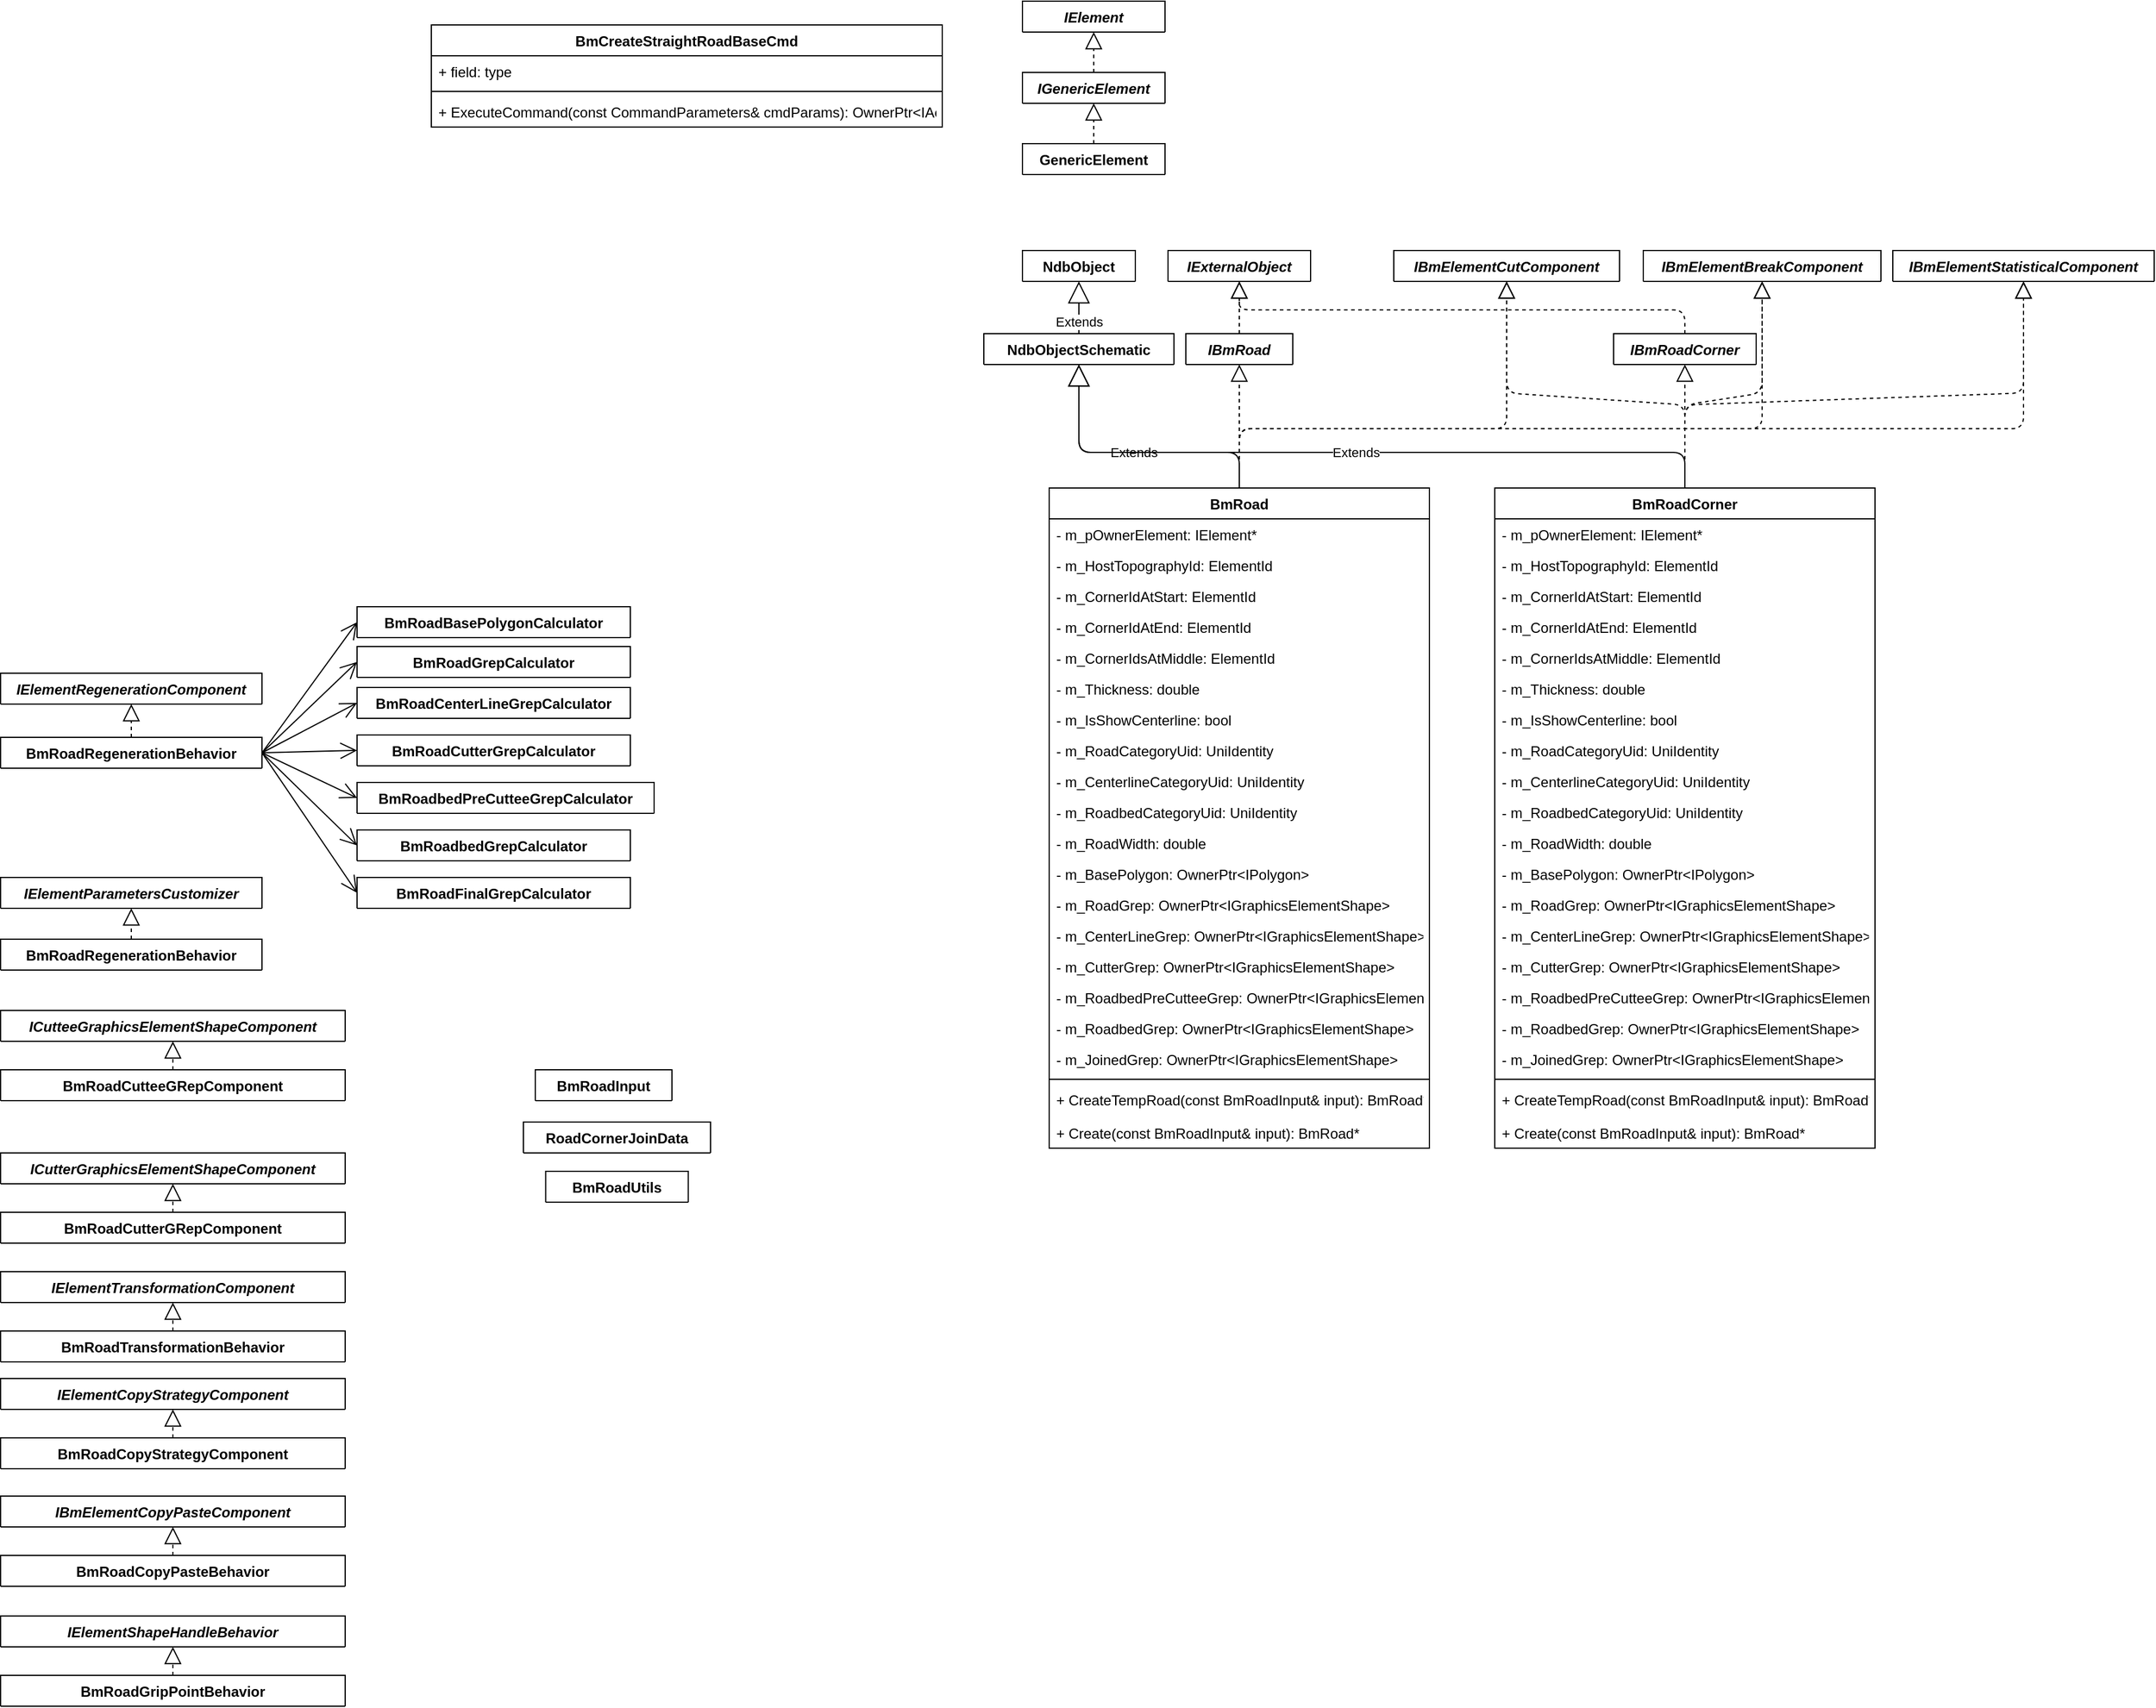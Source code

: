 <mxfile version="14.9.9" type="github" pages="2">
  <diagram id="C5RBs43oDa-KdzZeNtuy" name="Page-1">
    <mxGraphModel dx="2500" dy="946" grid="1" gridSize="10" guides="1" tooltips="1" connect="1" arrows="0" fold="1" page="1" pageScale="1" pageWidth="827" pageHeight="1169" math="0" shadow="0">
      <root>
        <mxCell id="WIyWlLk6GJQsqaUBKTNV-0" />
        <mxCell id="WIyWlLk6GJQsqaUBKTNV-1" parent="WIyWlLk6GJQsqaUBKTNV-0" />
        <mxCell id="wGcR4Xtpk954xaqX42pS-20" value="BmCreateStraightRoadBaseCmd" style="swimlane;fontStyle=1;align=center;verticalAlign=top;childLayout=stackLayout;horizontal=1;startSize=26;horizontalStack=0;resizeParent=1;resizeParentMax=0;resizeLast=0;collapsible=1;marginBottom=0;" vertex="1" parent="WIyWlLk6GJQsqaUBKTNV-1">
          <mxGeometry x="-280" y="60" width="430" height="86" as="geometry" />
        </mxCell>
        <mxCell id="wGcR4Xtpk954xaqX42pS-21" value="+ field: type" style="text;strokeColor=none;fillColor=none;align=left;verticalAlign=top;spacingLeft=4;spacingRight=4;overflow=hidden;rotatable=0;points=[[0,0.5],[1,0.5]];portConstraint=eastwest;" vertex="1" parent="wGcR4Xtpk954xaqX42pS-20">
          <mxGeometry y="26" width="430" height="26" as="geometry" />
        </mxCell>
        <mxCell id="wGcR4Xtpk954xaqX42pS-22" value="" style="line;strokeWidth=1;fillColor=none;align=left;verticalAlign=middle;spacingTop=-1;spacingLeft=3;spacingRight=3;rotatable=0;labelPosition=right;points=[];portConstraint=eastwest;" vertex="1" parent="wGcR4Xtpk954xaqX42pS-20">
          <mxGeometry y="52" width="430" height="8" as="geometry" />
        </mxCell>
        <mxCell id="wGcR4Xtpk954xaqX42pS-23" value="+ ExecuteCommand(const CommandParameters&amp; cmdParams): OwnerPtr&lt;IAction&gt;" style="text;strokeColor=none;fillColor=none;align=left;verticalAlign=top;spacingLeft=4;spacingRight=4;overflow=hidden;rotatable=0;points=[[0,0.5],[1,0.5]];portConstraint=eastwest;" vertex="1" parent="wGcR4Xtpk954xaqX42pS-20">
          <mxGeometry y="60" width="430" height="26" as="geometry" />
        </mxCell>
        <mxCell id="wGcR4Xtpk954xaqX42pS-29" value="BmRoad" style="swimlane;fontStyle=1;align=center;verticalAlign=top;childLayout=stackLayout;horizontal=1;startSize=26;horizontalStack=0;resizeParent=1;resizeParentMax=0;resizeLast=0;collapsible=1;marginBottom=0;" vertex="1" parent="WIyWlLk6GJQsqaUBKTNV-1">
          <mxGeometry x="240" y="450" width="320" height="556" as="geometry">
            <mxRectangle x="360" y="420" width="80" height="26" as="alternateBounds" />
          </mxGeometry>
        </mxCell>
        <mxCell id="wGcR4Xtpk954xaqX42pS-30" value="- m_pOwnerElement: IElement*" style="text;strokeColor=none;fillColor=none;align=left;verticalAlign=top;spacingLeft=4;spacingRight=4;overflow=hidden;rotatable=0;points=[[0,0.5],[1,0.5]];portConstraint=eastwest;" vertex="1" parent="wGcR4Xtpk954xaqX42pS-29">
          <mxGeometry y="26" width="320" height="26" as="geometry" />
        </mxCell>
        <mxCell id="jKk1PB0wHjbOU2d1EmL2-29" value="- m_HostTopographyId: ElementId" style="text;strokeColor=none;fillColor=none;align=left;verticalAlign=top;spacingLeft=4;spacingRight=4;overflow=hidden;rotatable=0;points=[[0,0.5],[1,0.5]];portConstraint=eastwest;" vertex="1" parent="wGcR4Xtpk954xaqX42pS-29">
          <mxGeometry y="52" width="320" height="26" as="geometry" />
        </mxCell>
        <mxCell id="jKk1PB0wHjbOU2d1EmL2-43" value="- m_CornerIdAtStart: ElementId" style="text;strokeColor=none;fillColor=none;align=left;verticalAlign=top;spacingLeft=4;spacingRight=4;overflow=hidden;rotatable=0;points=[[0,0.5],[1,0.5]];portConstraint=eastwest;" vertex="1" parent="wGcR4Xtpk954xaqX42pS-29">
          <mxGeometry y="78" width="320" height="26" as="geometry" />
        </mxCell>
        <mxCell id="jKk1PB0wHjbOU2d1EmL2-44" value="- m_CornerIdAtEnd: ElementId" style="text;strokeColor=none;fillColor=none;align=left;verticalAlign=top;spacingLeft=4;spacingRight=4;overflow=hidden;rotatable=0;points=[[0,0.5],[1,0.5]];portConstraint=eastwest;" vertex="1" parent="wGcR4Xtpk954xaqX42pS-29">
          <mxGeometry y="104" width="320" height="26" as="geometry" />
        </mxCell>
        <mxCell id="jKk1PB0wHjbOU2d1EmL2-45" value="- m_CornerIdsAtMiddle: ElementId" style="text;strokeColor=none;fillColor=none;align=left;verticalAlign=top;spacingLeft=4;spacingRight=4;overflow=hidden;rotatable=0;points=[[0,0.5],[1,0.5]];portConstraint=eastwest;" vertex="1" parent="wGcR4Xtpk954xaqX42pS-29">
          <mxGeometry y="130" width="320" height="26" as="geometry" />
        </mxCell>
        <mxCell id="jKk1PB0wHjbOU2d1EmL2-30" value="- m_Thickness: double" style="text;strokeColor=none;fillColor=none;align=left;verticalAlign=top;spacingLeft=4;spacingRight=4;overflow=hidden;rotatable=0;points=[[0,0.5],[1,0.5]];portConstraint=eastwest;" vertex="1" parent="wGcR4Xtpk954xaqX42pS-29">
          <mxGeometry y="156" width="320" height="26" as="geometry" />
        </mxCell>
        <mxCell id="jKk1PB0wHjbOU2d1EmL2-31" value="- m_IsShowCenterline: bool" style="text;strokeColor=none;fillColor=none;align=left;verticalAlign=top;spacingLeft=4;spacingRight=4;overflow=hidden;rotatable=0;points=[[0,0.5],[1,0.5]];portConstraint=eastwest;" vertex="1" parent="wGcR4Xtpk954xaqX42pS-29">
          <mxGeometry y="182" width="320" height="26" as="geometry" />
        </mxCell>
        <mxCell id="jKk1PB0wHjbOU2d1EmL2-32" value="- m_RoadCategoryUid: UniIdentity" style="text;strokeColor=none;fillColor=none;align=left;verticalAlign=top;spacingLeft=4;spacingRight=4;overflow=hidden;rotatable=0;points=[[0,0.5],[1,0.5]];portConstraint=eastwest;" vertex="1" parent="wGcR4Xtpk954xaqX42pS-29">
          <mxGeometry y="208" width="320" height="26" as="geometry" />
        </mxCell>
        <mxCell id="jKk1PB0wHjbOU2d1EmL2-34" value="- m_CenterlineCategoryUid: UniIdentity" style="text;strokeColor=none;fillColor=none;align=left;verticalAlign=top;spacingLeft=4;spacingRight=4;overflow=hidden;rotatable=0;points=[[0,0.5],[1,0.5]];portConstraint=eastwest;" vertex="1" parent="wGcR4Xtpk954xaqX42pS-29">
          <mxGeometry y="234" width="320" height="26" as="geometry" />
        </mxCell>
        <mxCell id="jKk1PB0wHjbOU2d1EmL2-33" value="- m_RoadbedCategoryUid: UniIdentity" style="text;strokeColor=none;fillColor=none;align=left;verticalAlign=top;spacingLeft=4;spacingRight=4;overflow=hidden;rotatable=0;points=[[0,0.5],[1,0.5]];portConstraint=eastwest;" vertex="1" parent="wGcR4Xtpk954xaqX42pS-29">
          <mxGeometry y="260" width="320" height="26" as="geometry" />
        </mxCell>
        <mxCell id="jKk1PB0wHjbOU2d1EmL2-37" value="- m_RoadWidth: double" style="text;strokeColor=none;fillColor=none;align=left;verticalAlign=top;spacingLeft=4;spacingRight=4;overflow=hidden;rotatable=0;points=[[0,0.5],[1,0.5]];portConstraint=eastwest;" vertex="1" parent="wGcR4Xtpk954xaqX42pS-29">
          <mxGeometry y="286" width="320" height="26" as="geometry" />
        </mxCell>
        <mxCell id="jKk1PB0wHjbOU2d1EmL2-38" value="- m_BasePolygon: OwnerPtr&lt;IPolygon&gt;" style="text;strokeColor=none;fillColor=none;align=left;verticalAlign=top;spacingLeft=4;spacingRight=4;overflow=hidden;rotatable=0;points=[[0,0.5],[1,0.5]];portConstraint=eastwest;" vertex="1" parent="wGcR4Xtpk954xaqX42pS-29">
          <mxGeometry y="312" width="320" height="26" as="geometry" />
        </mxCell>
        <mxCell id="jKk1PB0wHjbOU2d1EmL2-39" value="- m_RoadGrep: OwnerPtr&lt;IGraphicsElementShape&gt;" style="text;strokeColor=none;fillColor=none;align=left;verticalAlign=top;spacingLeft=4;spacingRight=4;overflow=hidden;rotatable=0;points=[[0,0.5],[1,0.5]];portConstraint=eastwest;" vertex="1" parent="wGcR4Xtpk954xaqX42pS-29">
          <mxGeometry y="338" width="320" height="26" as="geometry" />
        </mxCell>
        <mxCell id="jKk1PB0wHjbOU2d1EmL2-36" value="- m_CenterLineGrep: OwnerPtr&lt;IGraphicsElementShape&gt;" style="text;strokeColor=none;fillColor=none;align=left;verticalAlign=top;spacingLeft=4;spacingRight=4;overflow=hidden;rotatable=0;points=[[0,0.5],[1,0.5]];portConstraint=eastwest;" vertex="1" parent="wGcR4Xtpk954xaqX42pS-29">
          <mxGeometry y="364" width="320" height="26" as="geometry" />
        </mxCell>
        <mxCell id="jKk1PB0wHjbOU2d1EmL2-42" value="- m_CutterGrep: OwnerPtr&lt;IGraphicsElementShape&gt;" style="text;strokeColor=none;fillColor=none;align=left;verticalAlign=top;spacingLeft=4;spacingRight=4;overflow=hidden;rotatable=0;points=[[0,0.5],[1,0.5]];portConstraint=eastwest;" vertex="1" parent="wGcR4Xtpk954xaqX42pS-29">
          <mxGeometry y="390" width="320" height="26" as="geometry" />
        </mxCell>
        <mxCell id="jKk1PB0wHjbOU2d1EmL2-41" value="- m_RoadbedPreCutteeGrep: OwnerPtr&lt;IGraphicsElementShape&gt;" style="text;strokeColor=none;fillColor=none;align=left;verticalAlign=top;spacingLeft=4;spacingRight=4;overflow=hidden;rotatable=0;points=[[0,0.5],[1,0.5]];portConstraint=eastwest;" vertex="1" parent="wGcR4Xtpk954xaqX42pS-29">
          <mxGeometry y="416" width="320" height="26" as="geometry" />
        </mxCell>
        <mxCell id="jKk1PB0wHjbOU2d1EmL2-40" value="- m_RoadbedGrep: OwnerPtr&lt;IGraphicsElementShape&gt;" style="text;strokeColor=none;fillColor=none;align=left;verticalAlign=top;spacingLeft=4;spacingRight=4;overflow=hidden;rotatable=0;points=[[0,0.5],[1,0.5]];portConstraint=eastwest;" vertex="1" parent="wGcR4Xtpk954xaqX42pS-29">
          <mxGeometry y="442" width="320" height="26" as="geometry" />
        </mxCell>
        <mxCell id="jKk1PB0wHjbOU2d1EmL2-35" value="- m_JoinedGrep: OwnerPtr&lt;IGraphicsElementShape&gt;" style="text;strokeColor=none;fillColor=none;align=left;verticalAlign=top;spacingLeft=4;spacingRight=4;overflow=hidden;rotatable=0;points=[[0,0.5],[1,0.5]];portConstraint=eastwest;" vertex="1" parent="wGcR4Xtpk954xaqX42pS-29">
          <mxGeometry y="468" width="320" height="26" as="geometry" />
        </mxCell>
        <mxCell id="wGcR4Xtpk954xaqX42pS-31" value="" style="line;strokeWidth=1;fillColor=none;align=left;verticalAlign=middle;spacingTop=-1;spacingLeft=3;spacingRight=3;rotatable=0;labelPosition=right;points=[];portConstraint=eastwest;" vertex="1" parent="wGcR4Xtpk954xaqX42pS-29">
          <mxGeometry y="494" width="320" height="8" as="geometry" />
        </mxCell>
        <mxCell id="wGcR4Xtpk954xaqX42pS-32" value="+ CreateTempRoad(const BmRoadInput&amp; input): BmRoad*" style="text;strokeColor=none;fillColor=none;align=left;verticalAlign=top;spacingLeft=4;spacingRight=4;overflow=hidden;rotatable=0;points=[[0,0.5],[1,0.5]];portConstraint=eastwest;" vertex="1" parent="wGcR4Xtpk954xaqX42pS-29">
          <mxGeometry y="502" width="320" height="28" as="geometry" />
        </mxCell>
        <mxCell id="LjrSg84MtGzsD2wyEDSA-0" value="+ Create(const BmRoadInput&amp; input): BmRoad*" style="text;strokeColor=none;fillColor=none;align=left;verticalAlign=top;spacingLeft=4;spacingRight=4;overflow=hidden;rotatable=0;points=[[0,0.5],[1,0.5]];portConstraint=eastwest;" vertex="1" parent="wGcR4Xtpk954xaqX42pS-29">
          <mxGeometry y="530" width="320" height="26" as="geometry" />
        </mxCell>
        <mxCell id="jKk1PB0wHjbOU2d1EmL2-0" value="IBmRoad" style="swimlane;fontStyle=3;align=center;verticalAlign=top;childLayout=stackLayout;horizontal=1;startSize=26;horizontalStack=0;resizeParent=1;resizeParentMax=0;resizeLast=0;collapsible=1;marginBottom=0;" vertex="1" collapsed="1" parent="WIyWlLk6GJQsqaUBKTNV-1">
          <mxGeometry x="355" y="320" width="90" height="26" as="geometry">
            <mxRectangle x="355" y="320" width="270" height="90" as="alternateBounds" />
          </mxGeometry>
        </mxCell>
        <mxCell id="jKk1PB0wHjbOU2d1EmL2-2" value="" style="line;strokeWidth=1;fillColor=none;align=left;verticalAlign=middle;spacingTop=-1;spacingLeft=3;spacingRight=3;rotatable=0;labelPosition=right;points=[];portConstraint=eastwest;" vertex="1" parent="jKk1PB0wHjbOU2d1EmL2-0">
          <mxGeometry y="26" width="90" height="8" as="geometry" />
        </mxCell>
        <mxCell id="jKk1PB0wHjbOU2d1EmL2-3" value="+ Create(const BmRoadInput&amp; input): BmRoad*" style="text;strokeColor=none;fillColor=none;align=left;verticalAlign=top;spacingLeft=4;spacingRight=4;overflow=hidden;rotatable=0;points=[[0,0.5],[1,0.5]];portConstraint=eastwest;fontStyle=4" vertex="1" parent="jKk1PB0wHjbOU2d1EmL2-0">
          <mxGeometry y="34" width="90" height="26" as="geometry" />
        </mxCell>
        <mxCell id="jKk1PB0wHjbOU2d1EmL2-9" value="+ GetImplementationUid(): UniIdentity" style="text;strokeColor=none;fillColor=none;align=left;verticalAlign=top;spacingLeft=4;spacingRight=4;overflow=hidden;rotatable=0;points=[[0,0.5],[1,0.5]];portConstraint=eastwest;fontStyle=4" vertex="1" parent="jKk1PB0wHjbOU2d1EmL2-0">
          <mxGeometry y="60" width="90" height="30" as="geometry" />
        </mxCell>
        <mxCell id="jKk1PB0wHjbOU2d1EmL2-4" value="" style="endArrow=block;dashed=1;endFill=0;endSize=12;html=1;exitX=0.5;exitY=0;exitDx=0;exitDy=0;entryX=0.5;entryY=1;entryDx=0;entryDy=0;" edge="1" parent="WIyWlLk6GJQsqaUBKTNV-1" source="wGcR4Xtpk954xaqX42pS-29" target="jKk1PB0wHjbOU2d1EmL2-0">
          <mxGeometry width="160" relative="1" as="geometry">
            <mxPoint x="120" y="480" as="sourcePoint" />
            <mxPoint x="390" y="420" as="targetPoint" />
          </mxGeometry>
        </mxCell>
        <mxCell id="jKk1PB0wHjbOU2d1EmL2-5" value="IExternalObject" style="swimlane;fontStyle=3;align=center;verticalAlign=top;childLayout=stackLayout;horizontal=1;startSize=26;horizontalStack=0;resizeParent=1;resizeParentMax=0;resizeLast=0;collapsible=1;marginBottom=0;" vertex="1" collapsed="1" parent="WIyWlLk6GJQsqaUBKTNV-1">
          <mxGeometry x="340" y="250" width="120" height="26" as="geometry">
            <mxRectangle x="340" y="250" width="120" height="34" as="alternateBounds" />
          </mxGeometry>
        </mxCell>
        <mxCell id="jKk1PB0wHjbOU2d1EmL2-7" value="" style="line;strokeWidth=1;fillColor=none;align=left;verticalAlign=middle;spacingTop=-1;spacingLeft=3;spacingRight=3;rotatable=0;labelPosition=right;points=[];portConstraint=eastwest;" vertex="1" parent="jKk1PB0wHjbOU2d1EmL2-5">
          <mxGeometry y="26" width="120" height="8" as="geometry" />
        </mxCell>
        <mxCell id="jKk1PB0wHjbOU2d1EmL2-10" value="" style="endArrow=block;dashed=1;endFill=0;endSize=12;html=1;entryX=0.5;entryY=1;entryDx=0;entryDy=0;exitX=0.5;exitY=0;exitDx=0;exitDy=0;" edge="1" parent="WIyWlLk6GJQsqaUBKTNV-1" source="jKk1PB0wHjbOU2d1EmL2-0" target="jKk1PB0wHjbOU2d1EmL2-5">
          <mxGeometry width="160" relative="1" as="geometry">
            <mxPoint x="140" y="350" as="sourcePoint" />
            <mxPoint x="300" y="350" as="targetPoint" />
          </mxGeometry>
        </mxCell>
        <mxCell id="jKk1PB0wHjbOU2d1EmL2-12" value="NdbObjectSchematic" style="swimlane;fontStyle=1;align=center;verticalAlign=top;childLayout=stackLayout;horizontal=1;startSize=26;horizontalStack=0;resizeParent=1;resizeParentMax=0;resizeLast=0;collapsible=1;marginBottom=0;" vertex="1" collapsed="1" parent="WIyWlLk6GJQsqaUBKTNV-1">
          <mxGeometry x="185" y="320" width="160" height="26" as="geometry">
            <mxRectangle x="340" y="300" width="340" height="34" as="alternateBounds" />
          </mxGeometry>
        </mxCell>
        <mxCell id="jKk1PB0wHjbOU2d1EmL2-13" value="" style="line;strokeWidth=1;fillColor=none;align=left;verticalAlign=middle;spacingTop=-1;spacingLeft=3;spacingRight=3;rotatable=0;labelPosition=right;points=[];portConstraint=eastwest;" vertex="1" parent="jKk1PB0wHjbOU2d1EmL2-12">
          <mxGeometry y="26" width="160" height="8" as="geometry" />
        </mxCell>
        <mxCell id="jKk1PB0wHjbOU2d1EmL2-14" value="Extends" style="endArrow=block;endSize=16;endFill=0;html=1;entryX=0.5;entryY=1;entryDx=0;entryDy=0;exitX=0.5;exitY=0;exitDx=0;exitDy=0;" edge="1" parent="WIyWlLk6GJQsqaUBKTNV-1" source="wGcR4Xtpk954xaqX42pS-29" target="jKk1PB0wHjbOU2d1EmL2-12">
          <mxGeometry width="160" relative="1" as="geometry">
            <mxPoint x="360" y="413" as="sourcePoint" />
            <mxPoint x="290" y="480" as="targetPoint" />
            <Array as="points">
              <mxPoint x="400" y="420" />
              <mxPoint x="265" y="420" />
            </Array>
          </mxGeometry>
        </mxCell>
        <mxCell id="jKk1PB0wHjbOU2d1EmL2-15" value="NdbObject" style="swimlane;fontStyle=1;align=center;verticalAlign=top;childLayout=stackLayout;horizontal=1;startSize=26;horizontalStack=0;resizeParent=1;resizeParentMax=0;resizeLast=0;collapsible=1;marginBottom=0;" vertex="1" collapsed="1" parent="WIyWlLk6GJQsqaUBKTNV-1">
          <mxGeometry x="217.5" y="250" width="95" height="26" as="geometry">
            <mxRectangle x="217.5" y="250" width="172.5" height="34" as="alternateBounds" />
          </mxGeometry>
        </mxCell>
        <mxCell id="jKk1PB0wHjbOU2d1EmL2-16" value="" style="line;strokeWidth=1;fillColor=none;align=left;verticalAlign=middle;spacingTop=-1;spacingLeft=3;spacingRight=3;rotatable=0;labelPosition=right;points=[];portConstraint=eastwest;" vertex="1" parent="jKk1PB0wHjbOU2d1EmL2-15">
          <mxGeometry y="26" width="95" height="8" as="geometry" />
        </mxCell>
        <mxCell id="jKk1PB0wHjbOU2d1EmL2-17" value="Extends" style="endArrow=block;endSize=16;endFill=0;html=1;entryX=0.5;entryY=1;entryDx=0;entryDy=0;exitX=0.5;exitY=0;exitDx=0;exitDy=0;" edge="1" parent="WIyWlLk6GJQsqaUBKTNV-1" source="jKk1PB0wHjbOU2d1EmL2-12" target="jKk1PB0wHjbOU2d1EmL2-15">
          <mxGeometry x="-0.545" width="160" relative="1" as="geometry">
            <mxPoint x="90" y="430" as="sourcePoint" />
            <mxPoint x="250" y="430" as="targetPoint" />
            <mxPoint as="offset" />
          </mxGeometry>
        </mxCell>
        <mxCell id="jKk1PB0wHjbOU2d1EmL2-20" value="IBmElementCutComponent" style="swimlane;fontStyle=3;align=center;verticalAlign=top;childLayout=stackLayout;horizontal=1;startSize=26;horizontalStack=0;resizeParent=1;resizeParentMax=0;resizeLast=0;collapsible=1;marginBottom=0;" vertex="1" collapsed="1" parent="WIyWlLk6GJQsqaUBKTNV-1">
          <mxGeometry x="530" y="250" width="190" height="26" as="geometry">
            <mxRectangle x="470" y="250" width="190" height="34" as="alternateBounds" />
          </mxGeometry>
        </mxCell>
        <mxCell id="jKk1PB0wHjbOU2d1EmL2-21" value="" style="line;strokeWidth=1;fillColor=none;align=left;verticalAlign=middle;spacingTop=-1;spacingLeft=3;spacingRight=3;rotatable=0;labelPosition=right;points=[];portConstraint=eastwest;" vertex="1" parent="jKk1PB0wHjbOU2d1EmL2-20">
          <mxGeometry y="26" width="190" height="8" as="geometry" />
        </mxCell>
        <mxCell id="jKk1PB0wHjbOU2d1EmL2-22" value="IBmElementStatisticalComponent" style="swimlane;fontStyle=3;align=center;verticalAlign=top;childLayout=stackLayout;horizontal=1;startSize=26;horizontalStack=0;resizeParent=1;resizeParentMax=0;resizeLast=0;collapsible=1;marginBottom=0;" vertex="1" collapsed="1" parent="WIyWlLk6GJQsqaUBKTNV-1">
          <mxGeometry x="950" y="250" width="220" height="26" as="geometry">
            <mxRectangle x="340" y="250" width="340" height="34" as="alternateBounds" />
          </mxGeometry>
        </mxCell>
        <mxCell id="jKk1PB0wHjbOU2d1EmL2-23" value="" style="line;strokeWidth=1;fillColor=none;align=left;verticalAlign=middle;spacingTop=-1;spacingLeft=3;spacingRight=3;rotatable=0;labelPosition=right;points=[];portConstraint=eastwest;" vertex="1" parent="jKk1PB0wHjbOU2d1EmL2-22">
          <mxGeometry y="26" width="220" height="8" as="geometry" />
        </mxCell>
        <mxCell id="jKk1PB0wHjbOU2d1EmL2-24" value="IBmElementBreakComponent" style="swimlane;fontStyle=3;align=center;verticalAlign=top;childLayout=stackLayout;horizontal=1;startSize=26;horizontalStack=0;resizeParent=1;resizeParentMax=0;resizeLast=0;collapsible=1;marginBottom=0;" vertex="1" collapsed="1" parent="WIyWlLk6GJQsqaUBKTNV-1">
          <mxGeometry x="740" y="250" width="200" height="26" as="geometry">
            <mxRectangle x="340" y="250" width="340" height="34" as="alternateBounds" />
          </mxGeometry>
        </mxCell>
        <mxCell id="jKk1PB0wHjbOU2d1EmL2-25" value="" style="line;strokeWidth=1;fillColor=none;align=left;verticalAlign=middle;spacingTop=-1;spacingLeft=3;spacingRight=3;rotatable=0;labelPosition=right;points=[];portConstraint=eastwest;" vertex="1" parent="jKk1PB0wHjbOU2d1EmL2-24">
          <mxGeometry y="26" width="200" height="8" as="geometry" />
        </mxCell>
        <mxCell id="jKk1PB0wHjbOU2d1EmL2-26" value="" style="endArrow=block;dashed=1;endFill=0;endSize=12;html=1;entryX=0.5;entryY=1;entryDx=0;entryDy=0;exitX=0.5;exitY=0;exitDx=0;exitDy=0;" edge="1" parent="WIyWlLk6GJQsqaUBKTNV-1" source="wGcR4Xtpk954xaqX42pS-29" target="jKk1PB0wHjbOU2d1EmL2-20">
          <mxGeometry width="160" relative="1" as="geometry">
            <mxPoint x="520" y="380" as="sourcePoint" />
            <mxPoint x="680" y="380" as="targetPoint" />
            <Array as="points">
              <mxPoint x="400" y="400" />
              <mxPoint x="625" y="400" />
            </Array>
          </mxGeometry>
        </mxCell>
        <mxCell id="jKk1PB0wHjbOU2d1EmL2-27" value="" style="endArrow=block;dashed=1;endFill=0;endSize=12;html=1;entryX=0.5;entryY=1;entryDx=0;entryDy=0;exitX=0.5;exitY=0;exitDx=0;exitDy=0;" edge="1" parent="WIyWlLk6GJQsqaUBKTNV-1" source="wGcR4Xtpk954xaqX42pS-29" target="jKk1PB0wHjbOU2d1EmL2-24">
          <mxGeometry width="160" relative="1" as="geometry">
            <mxPoint x="413.5" y="420" as="sourcePoint" />
            <mxPoint x="578.5" y="276.0" as="targetPoint" />
            <Array as="points">
              <mxPoint x="400" y="400" />
              <mxPoint x="840" y="400" />
            </Array>
          </mxGeometry>
        </mxCell>
        <mxCell id="jKk1PB0wHjbOU2d1EmL2-28" value="" style="endArrow=block;dashed=1;endFill=0;endSize=12;html=1;entryX=0.5;entryY=1;entryDx=0;entryDy=0;exitX=0.5;exitY=0;exitDx=0;exitDy=0;" edge="1" parent="WIyWlLk6GJQsqaUBKTNV-1" source="wGcR4Xtpk954xaqX42pS-29" target="jKk1PB0wHjbOU2d1EmL2-22">
          <mxGeometry width="160" relative="1" as="geometry">
            <mxPoint x="820" y="400" as="sourcePoint" />
            <mxPoint x="980" y="400" as="targetPoint" />
            <Array as="points">
              <mxPoint x="400" y="400" />
              <mxPoint x="1060" y="400" />
            </Array>
          </mxGeometry>
        </mxCell>
        <mxCell id="jKk1PB0wHjbOU2d1EmL2-46" value="IGenericElement" style="swimlane;fontStyle=3;align=center;verticalAlign=top;childLayout=stackLayout;horizontal=1;startSize=26;horizontalStack=0;resizeParent=1;resizeParentMax=0;resizeLast=0;collapsible=1;marginBottom=0;" vertex="1" collapsed="1" parent="WIyWlLk6GJQsqaUBKTNV-1">
          <mxGeometry x="217.5" y="100" width="120" height="26" as="geometry">
            <mxRectangle x="340" y="250" width="120" height="34" as="alternateBounds" />
          </mxGeometry>
        </mxCell>
        <mxCell id="jKk1PB0wHjbOU2d1EmL2-47" value="" style="line;strokeWidth=1;fillColor=none;align=left;verticalAlign=middle;spacingTop=-1;spacingLeft=3;spacingRight=3;rotatable=0;labelPosition=right;points=[];portConstraint=eastwest;" vertex="1" parent="jKk1PB0wHjbOU2d1EmL2-46">
          <mxGeometry y="26" width="120" height="8" as="geometry" />
        </mxCell>
        <mxCell id="jKk1PB0wHjbOU2d1EmL2-48" value="IElement" style="swimlane;fontStyle=3;align=center;verticalAlign=top;childLayout=stackLayout;horizontal=1;startSize=26;horizontalStack=0;resizeParent=1;resizeParentMax=0;resizeLast=0;collapsible=1;marginBottom=0;" vertex="1" collapsed="1" parent="WIyWlLk6GJQsqaUBKTNV-1">
          <mxGeometry x="217.5" y="40" width="120" height="26" as="geometry">
            <mxRectangle x="340" y="250" width="120" height="34" as="alternateBounds" />
          </mxGeometry>
        </mxCell>
        <mxCell id="jKk1PB0wHjbOU2d1EmL2-49" value="" style="line;strokeWidth=1;fillColor=none;align=left;verticalAlign=middle;spacingTop=-1;spacingLeft=3;spacingRight=3;rotatable=0;labelPosition=right;points=[];portConstraint=eastwest;" vertex="1" parent="jKk1PB0wHjbOU2d1EmL2-48">
          <mxGeometry y="26" width="120" height="8" as="geometry" />
        </mxCell>
        <mxCell id="jKk1PB0wHjbOU2d1EmL2-50" value="" style="endArrow=block;dashed=1;endFill=0;endSize=12;html=1;entryX=0.5;entryY=1;entryDx=0;entryDy=0;exitX=0.5;exitY=0;exitDx=0;exitDy=0;" edge="1" parent="WIyWlLk6GJQsqaUBKTNV-1" source="jKk1PB0wHjbOU2d1EmL2-46" target="jKk1PB0wHjbOU2d1EmL2-48">
          <mxGeometry width="160" relative="1" as="geometry">
            <mxPoint x="367.5" y="80" as="sourcePoint" />
            <mxPoint x="527.5" y="80" as="targetPoint" />
          </mxGeometry>
        </mxCell>
        <mxCell id="jKk1PB0wHjbOU2d1EmL2-51" value="GenericElement" style="swimlane;fontStyle=1;align=center;verticalAlign=top;childLayout=stackLayout;horizontal=1;startSize=26;horizontalStack=0;resizeParent=1;resizeParentMax=0;resizeLast=0;collapsible=1;marginBottom=0;" vertex="1" collapsed="1" parent="WIyWlLk6GJQsqaUBKTNV-1">
          <mxGeometry x="217.5" y="160" width="120" height="26" as="geometry">
            <mxRectangle x="340" y="250" width="120" height="34" as="alternateBounds" />
          </mxGeometry>
        </mxCell>
        <mxCell id="jKk1PB0wHjbOU2d1EmL2-52" value="" style="line;strokeWidth=1;fillColor=none;align=left;verticalAlign=middle;spacingTop=-1;spacingLeft=3;spacingRight=3;rotatable=0;labelPosition=right;points=[];portConstraint=eastwest;" vertex="1" parent="jKk1PB0wHjbOU2d1EmL2-51">
          <mxGeometry y="26" width="120" height="8" as="geometry" />
        </mxCell>
        <mxCell id="jKk1PB0wHjbOU2d1EmL2-53" value="" style="endArrow=block;dashed=1;endFill=0;endSize=12;html=1;exitX=0.5;exitY=0;exitDx=0;exitDy=0;entryX=0.5;entryY=1;entryDx=0;entryDy=0;" edge="1" parent="WIyWlLk6GJQsqaUBKTNV-1" source="jKk1PB0wHjbOU2d1EmL2-51" target="jKk1PB0wHjbOU2d1EmL2-46">
          <mxGeometry width="160" relative="1" as="geometry">
            <mxPoint x="337.5" y="140" as="sourcePoint" />
            <mxPoint x="497.5" y="140" as="targetPoint" />
          </mxGeometry>
        </mxCell>
        <mxCell id="LjrSg84MtGzsD2wyEDSA-1" value="BmRoadInput" style="swimlane;fontStyle=1;align=center;verticalAlign=top;childLayout=stackLayout;horizontal=1;startSize=26;horizontalStack=0;resizeParent=1;resizeParentMax=0;resizeLast=0;collapsible=1;marginBottom=0;" vertex="1" collapsed="1" parent="WIyWlLk6GJQsqaUBKTNV-1">
          <mxGeometry x="-192.5" y="940" width="115" height="26" as="geometry">
            <mxRectangle x="740" y="460" width="240" height="200" as="alternateBounds" />
          </mxGeometry>
        </mxCell>
        <mxCell id="LjrSg84MtGzsD2wyEDSA-5" value="+&amp;nbsp;&lt;span&gt;IDocument* Doc&lt;/span&gt;&lt;br&gt;&lt;div&gt;+ ElementId TypeId&lt;/div&gt;&lt;div&gt;&lt;span&gt;+ ElementId HostTopographyId&lt;/span&gt;&lt;/div&gt;&lt;div&gt;&lt;span&gt;+ ElementId AssociatedPlaneId&lt;/span&gt;&lt;/div&gt;&lt;div&gt;&lt;span&gt;+ double StartOffset&lt;/span&gt;&lt;/div&gt;&lt;div&gt;&lt;span&gt;+ double EndOffset&lt;/span&gt;&lt;/div&gt;&lt;div&gt;&lt;span&gt;+&lt;/span&gt;&lt;span&gt;&amp;nbsp;std::vector&amp;lt;Vector3d&amp;gt; PositionPoints&lt;/span&gt;&lt;/div&gt;&lt;div&gt;&lt;span&gt;+ double TurningRadius&lt;/span&gt;&lt;/div&gt;&lt;div&gt;&lt;span&gt;+ bool IsShowCenterLine&lt;/span&gt;&lt;/div&gt;&lt;div&gt;&lt;span&gt;+ double RoadThickness&lt;/span&gt;&lt;/div&gt;&lt;div&gt;&lt;span&gt;+ double RoadWidth&lt;/span&gt;&lt;/div&gt;&lt;div&gt;&lt;span&gt;+ UniIdentity RoadMaterialUid&lt;/span&gt;&lt;/div&gt;" style="text;strokeColor=none;fillColor=none;align=left;verticalAlign=top;spacingLeft=4;spacingRight=4;overflow=hidden;rotatable=0;points=[[0,0.5],[1,0.5]];portConstraint=eastwest;startSize=26;opacity=90;html=1;" vertex="1" parent="LjrSg84MtGzsD2wyEDSA-1">
          <mxGeometry y="26" width="115" height="174" as="geometry" />
        </mxCell>
        <mxCell id="LjrSg84MtGzsD2wyEDSA-3" value="RoadCornerJoinData" style="swimlane;fontStyle=1;align=center;verticalAlign=top;childLayout=stackLayout;horizontal=1;startSize=26;horizontalStack=0;resizeParent=1;resizeParentMax=0;resizeLast=0;collapsible=1;marginBottom=0;" vertex="1" collapsed="1" parent="WIyWlLk6GJQsqaUBKTNV-1">
          <mxGeometry x="-202.5" y="984" width="157.5" height="26" as="geometry">
            <mxRectangle x="760" y="690" width="180" height="140" as="alternateBounds" />
          </mxGeometry>
        </mxCell>
        <mxCell id="LjrSg84MtGzsD2wyEDSA-6" value="&lt;div&gt;+ ElementId AttachingElementId&lt;/div&gt;&lt;div&gt;+ JoinPosition&amp;nbsp; &amp;nbsp;AttachingPosition&lt;/div&gt;&lt;div&gt;+ ElementId AttachedElementId&lt;/div&gt;&lt;div&gt;+ JoinPosition&amp;nbsp; &amp;nbsp;AttachedPosition&lt;/div&gt;&lt;div&gt;+ double TurningRadius&lt;/div&gt;&lt;div&gt;+ double Thickness&lt;/div&gt;&lt;div&gt;+ UniIdentity RoadCategoryUid&lt;/div&gt;" style="text;strokeColor=none;fillColor=none;align=left;verticalAlign=top;spacingLeft=4;spacingRight=4;overflow=hidden;rotatable=0;points=[[0,0.5],[1,0.5]];portConstraint=eastwest;startSize=26;opacity=90;html=1;" vertex="1" parent="LjrSg84MtGzsD2wyEDSA-3">
          <mxGeometry y="26" width="157.5" height="114" as="geometry" />
        </mxCell>
        <mxCell id="LjrSg84MtGzsD2wyEDSA-7" value="BmRoadUtils" style="swimlane;fontStyle=1;align=center;verticalAlign=top;childLayout=stackLayout;horizontal=1;startSize=26;horizontalStack=0;resizeParent=1;resizeParentMax=0;resizeLast=0;collapsible=1;marginBottom=0;" vertex="1" collapsed="1" parent="WIyWlLk6GJQsqaUBKTNV-1">
          <mxGeometry x="-183.75" y="1025.5" width="120" height="26" as="geometry">
            <mxRectangle x="638.75" y="571.5" width="240" height="40" as="alternateBounds" />
          </mxGeometry>
        </mxCell>
        <mxCell id="LjrSg84MtGzsD2wyEDSA-9" value="BmRoadRegenerationBehavior" style="swimlane;fontStyle=1;align=center;verticalAlign=top;childLayout=stackLayout;horizontal=1;startSize=26;horizontalStack=0;resizeParent=1;resizeParentMax=0;resizeLast=0;collapsible=1;marginBottom=0;" vertex="1" collapsed="1" parent="WIyWlLk6GJQsqaUBKTNV-1">
          <mxGeometry x="-642.5" y="660" width="220" height="26" as="geometry">
            <mxRectangle x="860" y="530" width="360" height="52" as="alternateBounds" />
          </mxGeometry>
        </mxCell>
        <mxCell id="LjrSg84MtGzsD2wyEDSA-15" value="+ void GetCalculators(ICalculatorCollection* calculators) const" style="text;strokeColor=none;fillColor=none;align=left;verticalAlign=top;spacingLeft=4;spacingRight=4;overflow=hidden;rotatable=0;points=[[0,0.5],[1,0.5]];portConstraint=eastwest;startSize=26;opacity=90;html=1;" vertex="1" parent="LjrSg84MtGzsD2wyEDSA-9">
          <mxGeometry y="26" width="220" height="26" as="geometry" />
        </mxCell>
        <mxCell id="LjrSg84MtGzsD2wyEDSA-10" value="IElementRegenerationComponent" style="swimlane;fontStyle=3;align=center;verticalAlign=top;childLayout=stackLayout;horizontal=1;startSize=26;horizontalStack=0;resizeParent=1;resizeParentMax=0;resizeLast=0;collapsible=1;marginBottom=0;" vertex="1" collapsed="1" parent="WIyWlLk6GJQsqaUBKTNV-1">
          <mxGeometry x="-642.5" y="606" width="220" height="26" as="geometry">
            <mxRectangle x="860" y="476" width="340" height="34" as="alternateBounds" />
          </mxGeometry>
        </mxCell>
        <mxCell id="LjrSg84MtGzsD2wyEDSA-11" value="" style="line;strokeWidth=1;fillColor=none;align=left;verticalAlign=middle;spacingTop=-1;spacingLeft=3;spacingRight=3;rotatable=0;labelPosition=right;points=[];portConstraint=eastwest;" vertex="1" parent="LjrSg84MtGzsD2wyEDSA-10">
          <mxGeometry y="26" width="220" height="8" as="geometry" />
        </mxCell>
        <mxCell id="LjrSg84MtGzsD2wyEDSA-14" value="" style="endArrow=block;dashed=1;endFill=0;endSize=12;html=1;exitX=0.5;exitY=0;exitDx=0;exitDy=0;entryX=0.5;entryY=1;entryDx=0;entryDy=0;" edge="1" parent="WIyWlLk6GJQsqaUBKTNV-1" source="LjrSg84MtGzsD2wyEDSA-9" target="LjrSg84MtGzsD2wyEDSA-10">
          <mxGeometry width="160" relative="1" as="geometry">
            <mxPoint x="-582.5" y="756" as="sourcePoint" />
            <mxPoint x="-422.5" y="756" as="targetPoint" />
          </mxGeometry>
        </mxCell>
        <mxCell id="LjrSg84MtGzsD2wyEDSA-16" value="BmRoadBasePolygonCalculator" style="swimlane;fontStyle=1;align=center;verticalAlign=top;childLayout=stackLayout;horizontal=1;startSize=26;horizontalStack=0;resizeParent=1;resizeParentMax=0;resizeLast=0;collapsible=1;marginBottom=0;" vertex="1" collapsed="1" parent="WIyWlLk6GJQsqaUBKTNV-1">
          <mxGeometry x="-342.5" y="550" width="230" height="26" as="geometry">
            <mxRectangle x="638.75" y="571.5" width="240" height="40" as="alternateBounds" />
          </mxGeometry>
        </mxCell>
        <mxCell id="LjrSg84MtGzsD2wyEDSA-17" value="BmRoadGrepCalculator" style="swimlane;fontStyle=1;align=center;verticalAlign=top;childLayout=stackLayout;horizontal=1;startSize=26;horizontalStack=0;resizeParent=1;resizeParentMax=0;resizeLast=0;collapsible=1;marginBottom=0;" vertex="1" collapsed="1" parent="WIyWlLk6GJQsqaUBKTNV-1">
          <mxGeometry x="-342.5" y="583.5" width="230" height="26" as="geometry">
            <mxRectangle x="638.75" y="571.5" width="240" height="40" as="alternateBounds" />
          </mxGeometry>
        </mxCell>
        <mxCell id="LjrSg84MtGzsD2wyEDSA-18" value="BmRoadCenterLineGrepCalculator" style="swimlane;fontStyle=1;align=center;verticalAlign=top;childLayout=stackLayout;horizontal=1;startSize=26;horizontalStack=0;resizeParent=1;resizeParentMax=0;resizeLast=0;collapsible=1;marginBottom=0;" vertex="1" collapsed="1" parent="WIyWlLk6GJQsqaUBKTNV-1">
          <mxGeometry x="-342.5" y="618" width="230" height="26" as="geometry">
            <mxRectangle x="638.75" y="571.5" width="240" height="40" as="alternateBounds" />
          </mxGeometry>
        </mxCell>
        <mxCell id="LjrSg84MtGzsD2wyEDSA-19" value="BmRoadCenterLineGrepCalculator" style="swimlane;fontStyle=1;align=center;verticalAlign=top;childLayout=stackLayout;horizontal=1;startSize=26;horizontalStack=0;resizeParent=1;resizeParentMax=0;resizeLast=0;collapsible=1;marginBottom=0;" vertex="1" collapsed="1" parent="LjrSg84MtGzsD2wyEDSA-18">
          <mxGeometry y="26" width="230" height="26" as="geometry">
            <mxRectangle x="638.75" y="571.5" width="240" height="40" as="alternateBounds" />
          </mxGeometry>
        </mxCell>
        <mxCell id="LjrSg84MtGzsD2wyEDSA-20" value="BmRoadCutterGrepCalculator" style="swimlane;fontStyle=1;align=center;verticalAlign=top;childLayout=stackLayout;horizontal=1;startSize=26;horizontalStack=0;resizeParent=1;resizeParentMax=0;resizeLast=0;collapsible=1;marginBottom=0;" vertex="1" collapsed="1" parent="WIyWlLk6GJQsqaUBKTNV-1">
          <mxGeometry x="-342.5" y="658" width="230" height="26" as="geometry">
            <mxRectangle x="638.75" y="571.5" width="240" height="40" as="alternateBounds" />
          </mxGeometry>
        </mxCell>
        <mxCell id="LjrSg84MtGzsD2wyEDSA-21" value="BmRoadCenterLineGrepCalculator" style="swimlane;fontStyle=1;align=center;verticalAlign=top;childLayout=stackLayout;horizontal=1;startSize=26;horizontalStack=0;resizeParent=1;resizeParentMax=0;resizeLast=0;collapsible=1;marginBottom=0;" vertex="1" collapsed="1" parent="LjrSg84MtGzsD2wyEDSA-20">
          <mxGeometry y="26" width="230" height="26" as="geometry">
            <mxRectangle x="638.75" y="571.5" width="240" height="40" as="alternateBounds" />
          </mxGeometry>
        </mxCell>
        <mxCell id="LjrSg84MtGzsD2wyEDSA-22" value="BmRoadbedPreCutteeGrepCalculator" style="swimlane;fontStyle=1;align=center;verticalAlign=top;childLayout=stackLayout;horizontal=1;startSize=26;horizontalStack=0;resizeParent=1;resizeParentMax=0;resizeLast=0;collapsible=1;marginBottom=0;" vertex="1" collapsed="1" parent="WIyWlLk6GJQsqaUBKTNV-1">
          <mxGeometry x="-342.5" y="698" width="250" height="26" as="geometry">
            <mxRectangle x="638.75" y="571.5" width="240" height="40" as="alternateBounds" />
          </mxGeometry>
        </mxCell>
        <mxCell id="LjrSg84MtGzsD2wyEDSA-23" value="BmRoadCenterLineGrepCalculator" style="swimlane;fontStyle=1;align=center;verticalAlign=top;childLayout=stackLayout;horizontal=1;startSize=26;horizontalStack=0;resizeParent=1;resizeParentMax=0;resizeLast=0;collapsible=1;marginBottom=0;" vertex="1" collapsed="1" parent="LjrSg84MtGzsD2wyEDSA-22">
          <mxGeometry y="26" width="250" height="26" as="geometry">
            <mxRectangle x="638.75" y="571.5" width="240" height="40" as="alternateBounds" />
          </mxGeometry>
        </mxCell>
        <mxCell id="LjrSg84MtGzsD2wyEDSA-24" value="BmRoadbedGrepCalculator" style="swimlane;fontStyle=1;align=center;verticalAlign=top;childLayout=stackLayout;horizontal=1;startSize=26;horizontalStack=0;resizeParent=1;resizeParentMax=0;resizeLast=0;collapsible=1;marginBottom=0;" vertex="1" collapsed="1" parent="WIyWlLk6GJQsqaUBKTNV-1">
          <mxGeometry x="-342.5" y="738" width="230" height="26" as="geometry">
            <mxRectangle x="638.75" y="571.5" width="240" height="40" as="alternateBounds" />
          </mxGeometry>
        </mxCell>
        <mxCell id="LjrSg84MtGzsD2wyEDSA-25" value="BmRoadCenterLineGrepCalculator" style="swimlane;fontStyle=1;align=center;verticalAlign=top;childLayout=stackLayout;horizontal=1;startSize=26;horizontalStack=0;resizeParent=1;resizeParentMax=0;resizeLast=0;collapsible=1;marginBottom=0;" vertex="1" collapsed="1" parent="LjrSg84MtGzsD2wyEDSA-24">
          <mxGeometry y="26" width="230" height="26" as="geometry">
            <mxRectangle x="638.75" y="571.5" width="240" height="40" as="alternateBounds" />
          </mxGeometry>
        </mxCell>
        <mxCell id="LjrSg84MtGzsD2wyEDSA-26" value="BmRoadFinalGrepCalculator" style="swimlane;fontStyle=1;align=center;verticalAlign=top;childLayout=stackLayout;horizontal=1;startSize=26;horizontalStack=0;resizeParent=1;resizeParentMax=0;resizeLast=0;collapsible=1;marginBottom=0;" vertex="1" collapsed="1" parent="WIyWlLk6GJQsqaUBKTNV-1">
          <mxGeometry x="-342.5" y="778" width="230" height="26" as="geometry">
            <mxRectangle x="638.75" y="571.5" width="240" height="40" as="alternateBounds" />
          </mxGeometry>
        </mxCell>
        <mxCell id="LjrSg84MtGzsD2wyEDSA-27" value="BmRoadCenterLineGrepCalculator" style="swimlane;fontStyle=1;align=center;verticalAlign=top;childLayout=stackLayout;horizontal=1;startSize=26;horizontalStack=0;resizeParent=1;resizeParentMax=0;resizeLast=0;collapsible=1;marginBottom=0;" vertex="1" collapsed="1" parent="LjrSg84MtGzsD2wyEDSA-26">
          <mxGeometry y="26" width="230" height="26" as="geometry">
            <mxRectangle x="638.75" y="571.5" width="240" height="40" as="alternateBounds" />
          </mxGeometry>
        </mxCell>
        <mxCell id="LjrSg84MtGzsD2wyEDSA-28" value="" style="endArrow=open;endFill=1;endSize=12;html=1;entryX=0;entryY=0.5;entryDx=0;entryDy=0;" edge="1" parent="WIyWlLk6GJQsqaUBKTNV-1" target="LjrSg84MtGzsD2wyEDSA-16">
          <mxGeometry width="160" relative="1" as="geometry">
            <mxPoint x="-422.5" y="673" as="sourcePoint" />
            <mxPoint x="-312.5" y="760" as="targetPoint" />
          </mxGeometry>
        </mxCell>
        <mxCell id="LjrSg84MtGzsD2wyEDSA-29" value="" style="endArrow=open;endFill=1;endSize=12;html=1;exitX=1;exitY=0.5;exitDx=0;exitDy=0;entryX=0;entryY=0.5;entryDx=0;entryDy=0;" edge="1" parent="WIyWlLk6GJQsqaUBKTNV-1" source="LjrSg84MtGzsD2wyEDSA-9" target="LjrSg84MtGzsD2wyEDSA-17">
          <mxGeometry width="160" relative="1" as="geometry">
            <mxPoint x="-412.5" y="676.5" as="sourcePoint" />
            <mxPoint x="-342.5" y="665" as="targetPoint" />
          </mxGeometry>
        </mxCell>
        <mxCell id="LjrSg84MtGzsD2wyEDSA-30" value="" style="endArrow=open;endFill=1;endSize=12;html=1;exitX=1;exitY=0.5;exitDx=0;exitDy=0;entryX=0;entryY=0.5;entryDx=0;entryDy=0;" edge="1" parent="WIyWlLk6GJQsqaUBKTNV-1" source="LjrSg84MtGzsD2wyEDSA-9" target="LjrSg84MtGzsD2wyEDSA-18">
          <mxGeometry width="160" relative="1" as="geometry">
            <mxPoint x="-402.5" y="686.5" as="sourcePoint" />
            <mxPoint x="-332.5" y="675" as="targetPoint" />
          </mxGeometry>
        </mxCell>
        <mxCell id="LjrSg84MtGzsD2wyEDSA-31" value="" style="endArrow=open;endFill=1;endSize=12;html=1;exitX=1;exitY=0.5;exitDx=0;exitDy=0;entryX=0;entryY=0.5;entryDx=0;entryDy=0;" edge="1" parent="WIyWlLk6GJQsqaUBKTNV-1" source="LjrSg84MtGzsD2wyEDSA-9" target="LjrSg84MtGzsD2wyEDSA-20">
          <mxGeometry width="160" relative="1" as="geometry">
            <mxPoint x="-522.5" y="816" as="sourcePoint" />
            <mxPoint x="-452.5" y="804.5" as="targetPoint" />
          </mxGeometry>
        </mxCell>
        <mxCell id="LjrSg84MtGzsD2wyEDSA-32" value="" style="endArrow=open;endFill=1;endSize=12;html=1;exitX=1;exitY=0.5;exitDx=0;exitDy=0;entryX=0;entryY=0.5;entryDx=0;entryDy=0;" edge="1" parent="WIyWlLk6GJQsqaUBKTNV-1" source="LjrSg84MtGzsD2wyEDSA-9" target="LjrSg84MtGzsD2wyEDSA-22">
          <mxGeometry width="160" relative="1" as="geometry">
            <mxPoint x="-382.5" y="706.5" as="sourcePoint" />
            <mxPoint x="-312.5" y="695" as="targetPoint" />
          </mxGeometry>
        </mxCell>
        <mxCell id="LjrSg84MtGzsD2wyEDSA-33" value="" style="endArrow=open;endFill=1;endSize=12;html=1;exitX=1;exitY=0.5;exitDx=0;exitDy=0;entryX=0;entryY=0.5;entryDx=0;entryDy=0;" edge="1" parent="WIyWlLk6GJQsqaUBKTNV-1" source="LjrSg84MtGzsD2wyEDSA-9" target="LjrSg84MtGzsD2wyEDSA-24">
          <mxGeometry width="160" relative="1" as="geometry">
            <mxPoint x="-492.5" y="750" as="sourcePoint" />
            <mxPoint x="-422.5" y="880" as="targetPoint" />
          </mxGeometry>
        </mxCell>
        <mxCell id="LjrSg84MtGzsD2wyEDSA-34" value="" style="endArrow=open;endFill=1;endSize=12;html=1;entryX=0;entryY=0.5;entryDx=0;entryDy=0;exitX=1;exitY=0.5;exitDx=0;exitDy=0;" edge="1" parent="WIyWlLk6GJQsqaUBKTNV-1" source="LjrSg84MtGzsD2wyEDSA-9" target="LjrSg84MtGzsD2wyEDSA-26">
          <mxGeometry width="160" relative="1" as="geometry">
            <mxPoint x="-422.5" y="680" as="sourcePoint" />
            <mxPoint x="-332.5" y="823" as="targetPoint" />
          </mxGeometry>
        </mxCell>
        <mxCell id="LjrSg84MtGzsD2wyEDSA-37" value="IElementParametersCustomizer" style="swimlane;fontStyle=3;align=center;verticalAlign=top;childLayout=stackLayout;horizontal=1;startSize=26;horizontalStack=0;resizeParent=1;resizeParentMax=0;resizeLast=0;collapsible=1;marginBottom=0;" vertex="1" collapsed="1" parent="WIyWlLk6GJQsqaUBKTNV-1">
          <mxGeometry x="-642.5" y="778" width="220" height="26" as="geometry">
            <mxRectangle x="860" y="648" width="340" height="34" as="alternateBounds" />
          </mxGeometry>
        </mxCell>
        <mxCell id="LjrSg84MtGzsD2wyEDSA-38" value="" style="line;strokeWidth=1;fillColor=none;align=left;verticalAlign=middle;spacingTop=-1;spacingLeft=3;spacingRight=3;rotatable=0;labelPosition=right;points=[];portConstraint=eastwest;" vertex="1" parent="LjrSg84MtGzsD2wyEDSA-37">
          <mxGeometry y="26" width="220" height="8" as="geometry" />
        </mxCell>
        <mxCell id="LjrSg84MtGzsD2wyEDSA-41" value="BmRoadRegenerationBehavior" style="swimlane;fontStyle=1;align=center;verticalAlign=top;childLayout=stackLayout;horizontal=1;startSize=26;horizontalStack=0;resizeParent=1;resizeParentMax=0;resizeLast=0;collapsible=1;marginBottom=0;" vertex="1" collapsed="1" parent="WIyWlLk6GJQsqaUBKTNV-1">
          <mxGeometry x="-642.5" y="830" width="220" height="26" as="geometry">
            <mxRectangle x="860" y="700" width="360" height="52" as="alternateBounds" />
          </mxGeometry>
        </mxCell>
        <mxCell id="LjrSg84MtGzsD2wyEDSA-43" value="" style="endArrow=block;dashed=1;endFill=0;endSize=12;html=1;entryX=0.5;entryY=1;entryDx=0;entryDy=0;exitX=0.5;exitY=0;exitDx=0;exitDy=0;" edge="1" parent="WIyWlLk6GJQsqaUBKTNV-1" source="LjrSg84MtGzsD2wyEDSA-41" target="LjrSg84MtGzsD2wyEDSA-37">
          <mxGeometry width="160" relative="1" as="geometry">
            <mxPoint x="-592.5" y="910" as="sourcePoint" />
            <mxPoint x="-432.5" y="910" as="targetPoint" />
          </mxGeometry>
        </mxCell>
        <mxCell id="LjrSg84MtGzsD2wyEDSA-44" value="ICutteeGraphicsElementShapeComponent" style="swimlane;fontStyle=3;align=center;verticalAlign=top;childLayout=stackLayout;horizontal=1;startSize=26;horizontalStack=0;resizeParent=1;resizeParentMax=0;resizeLast=0;collapsible=1;marginBottom=0;" vertex="1" collapsed="1" parent="WIyWlLk6GJQsqaUBKTNV-1">
          <mxGeometry x="-642.5" y="890" width="290" height="26" as="geometry">
            <mxRectangle x="860" y="760" width="340" height="34" as="alternateBounds" />
          </mxGeometry>
        </mxCell>
        <mxCell id="LjrSg84MtGzsD2wyEDSA-45" value="" style="line;strokeWidth=1;fillColor=none;align=left;verticalAlign=middle;spacingTop=-1;spacingLeft=3;spacingRight=3;rotatable=0;labelPosition=right;points=[];portConstraint=eastwest;" vertex="1" parent="LjrSg84MtGzsD2wyEDSA-44">
          <mxGeometry y="26" width="290" height="8" as="geometry" />
        </mxCell>
        <mxCell id="LjrSg84MtGzsD2wyEDSA-48" value="BmRoadCutteeGRepComponent" style="swimlane;fontStyle=1;align=center;verticalAlign=top;childLayout=stackLayout;horizontal=1;startSize=26;horizontalStack=0;resizeParent=1;resizeParentMax=0;resizeLast=0;collapsible=1;marginBottom=0;" vertex="1" collapsed="1" parent="WIyWlLk6GJQsqaUBKTNV-1">
          <mxGeometry x="-642.5" y="940" width="290" height="26" as="geometry">
            <mxRectangle x="860" y="810" width="340" height="34" as="alternateBounds" />
          </mxGeometry>
        </mxCell>
        <mxCell id="LjrSg84MtGzsD2wyEDSA-49" value="" style="line;strokeWidth=1;fillColor=none;align=left;verticalAlign=middle;spacingTop=-1;spacingLeft=3;spacingRight=3;rotatable=0;labelPosition=right;points=[];portConstraint=eastwest;" vertex="1" parent="LjrSg84MtGzsD2wyEDSA-48">
          <mxGeometry y="26" width="290" height="8" as="geometry" />
        </mxCell>
        <mxCell id="LjrSg84MtGzsD2wyEDSA-52" value="" style="endArrow=block;dashed=1;endFill=0;endSize=12;html=1;" edge="1" parent="WIyWlLk6GJQsqaUBKTNV-1" source="LjrSg84MtGzsD2wyEDSA-48" target="LjrSg84MtGzsD2wyEDSA-44">
          <mxGeometry width="160" relative="1" as="geometry">
            <mxPoint x="-522.5" y="840" as="sourcePoint" />
            <mxPoint x="-522.5" y="814.0" as="targetPoint" />
          </mxGeometry>
        </mxCell>
        <mxCell id="LjrSg84MtGzsD2wyEDSA-53" value="ICutterGraphicsElementShapeComponent" style="swimlane;fontStyle=3;align=center;verticalAlign=top;childLayout=stackLayout;horizontal=1;startSize=26;horizontalStack=0;resizeParent=1;resizeParentMax=0;resizeLast=0;collapsible=1;marginBottom=0;" vertex="1" collapsed="1" parent="WIyWlLk6GJQsqaUBKTNV-1">
          <mxGeometry x="-642.5" y="1010" width="290" height="26" as="geometry">
            <mxRectangle x="860" y="880" width="340" height="34" as="alternateBounds" />
          </mxGeometry>
        </mxCell>
        <mxCell id="LjrSg84MtGzsD2wyEDSA-54" value="" style="line;strokeWidth=1;fillColor=none;align=left;verticalAlign=middle;spacingTop=-1;spacingLeft=3;spacingRight=3;rotatable=0;labelPosition=right;points=[];portConstraint=eastwest;" vertex="1" parent="LjrSg84MtGzsD2wyEDSA-53">
          <mxGeometry y="26" width="290" height="8" as="geometry" />
        </mxCell>
        <mxCell id="LjrSg84MtGzsD2wyEDSA-55" value="BmRoadCutterGRepComponent" style="swimlane;fontStyle=1;align=center;verticalAlign=top;childLayout=stackLayout;horizontal=1;startSize=26;horizontalStack=0;resizeParent=1;resizeParentMax=0;resizeLast=0;collapsible=1;marginBottom=0;" vertex="1" collapsed="1" parent="WIyWlLk6GJQsqaUBKTNV-1">
          <mxGeometry x="-642.5" y="1060" width="290" height="26" as="geometry">
            <mxRectangle x="860" y="930" width="340" height="34" as="alternateBounds" />
          </mxGeometry>
        </mxCell>
        <mxCell id="LjrSg84MtGzsD2wyEDSA-56" value="" style="line;strokeWidth=1;fillColor=none;align=left;verticalAlign=middle;spacingTop=-1;spacingLeft=3;spacingRight=3;rotatable=0;labelPosition=right;points=[];portConstraint=eastwest;" vertex="1" parent="LjrSg84MtGzsD2wyEDSA-55">
          <mxGeometry y="26" width="290" height="8" as="geometry" />
        </mxCell>
        <mxCell id="LjrSg84MtGzsD2wyEDSA-57" value="" style="endArrow=block;dashed=1;endFill=0;endSize=12;html=1;" edge="1" source="LjrSg84MtGzsD2wyEDSA-55" target="LjrSg84MtGzsD2wyEDSA-53" parent="WIyWlLk6GJQsqaUBKTNV-1">
          <mxGeometry width="160" relative="1" as="geometry">
            <mxPoint x="-522.5" y="960" as="sourcePoint" />
            <mxPoint x="-522.5" y="934.0" as="targetPoint" />
          </mxGeometry>
        </mxCell>
        <mxCell id="LjrSg84MtGzsD2wyEDSA-58" value="IElementTransformationComponent" style="swimlane;fontStyle=3;align=center;verticalAlign=top;childLayout=stackLayout;horizontal=1;startSize=26;horizontalStack=0;resizeParent=1;resizeParentMax=0;resizeLast=0;collapsible=1;marginBottom=0;" vertex="1" collapsed="1" parent="WIyWlLk6GJQsqaUBKTNV-1">
          <mxGeometry x="-642.5" y="1110" width="290" height="26" as="geometry">
            <mxRectangle x="860" y="880" width="340" height="34" as="alternateBounds" />
          </mxGeometry>
        </mxCell>
        <mxCell id="LjrSg84MtGzsD2wyEDSA-59" value="" style="line;strokeWidth=1;fillColor=none;align=left;verticalAlign=middle;spacingTop=-1;spacingLeft=3;spacingRight=3;rotatable=0;labelPosition=right;points=[];portConstraint=eastwest;" vertex="1" parent="LjrSg84MtGzsD2wyEDSA-58">
          <mxGeometry y="26" width="290" height="8" as="geometry" />
        </mxCell>
        <mxCell id="LjrSg84MtGzsD2wyEDSA-60" value="BmRoadTransformationBehavior" style="swimlane;fontStyle=1;align=center;verticalAlign=top;childLayout=stackLayout;horizontal=1;startSize=26;horizontalStack=0;resizeParent=1;resizeParentMax=0;resizeLast=0;collapsible=1;marginBottom=0;" vertex="1" collapsed="1" parent="WIyWlLk6GJQsqaUBKTNV-1">
          <mxGeometry x="-642.5" y="1160" width="290" height="26" as="geometry">
            <mxRectangle x="860" y="1030" width="340" height="60" as="alternateBounds" />
          </mxGeometry>
        </mxCell>
        <mxCell id="LjrSg84MtGzsD2wyEDSA-65" value="通用编辑（移动，旋转，镜像）" style="text;strokeColor=none;fillColor=none;align=left;verticalAlign=top;spacingLeft=4;spacingRight=4;overflow=hidden;rotatable=0;points=[[0,0.5],[1,0.5]];portConstraint=eastwest;startSize=26;opacity=90;html=1;" vertex="1" parent="LjrSg84MtGzsD2wyEDSA-60">
          <mxGeometry y="26" width="290" height="26" as="geometry" />
        </mxCell>
        <mxCell id="LjrSg84MtGzsD2wyEDSA-61" value="" style="line;strokeWidth=1;fillColor=none;align=left;verticalAlign=middle;spacingTop=-1;spacingLeft=3;spacingRight=3;rotatable=0;labelPosition=right;points=[];portConstraint=eastwest;" vertex="1" parent="LjrSg84MtGzsD2wyEDSA-60">
          <mxGeometry y="52" width="290" height="8" as="geometry" />
        </mxCell>
        <mxCell id="LjrSg84MtGzsD2wyEDSA-62" value="" style="endArrow=block;dashed=1;endFill=0;endSize=12;html=1;" edge="1" parent="WIyWlLk6GJQsqaUBKTNV-1" source="LjrSg84MtGzsD2wyEDSA-60" target="LjrSg84MtGzsD2wyEDSA-58">
          <mxGeometry width="160" relative="1" as="geometry">
            <mxPoint x="-522.5" y="1060" as="sourcePoint" />
            <mxPoint x="-522.5" y="1034.0" as="targetPoint" />
          </mxGeometry>
        </mxCell>
        <mxCell id="LjrSg84MtGzsD2wyEDSA-66" value="IElementCopyStrategyComponent" style="swimlane;fontStyle=3;align=center;verticalAlign=top;childLayout=stackLayout;horizontal=1;startSize=26;horizontalStack=0;resizeParent=1;resizeParentMax=0;resizeLast=0;collapsible=1;marginBottom=0;" vertex="1" collapsed="1" parent="WIyWlLk6GJQsqaUBKTNV-1">
          <mxGeometry x="-642.5" y="1200" width="290" height="26" as="geometry">
            <mxRectangle x="860" y="880" width="340" height="34" as="alternateBounds" />
          </mxGeometry>
        </mxCell>
        <mxCell id="LjrSg84MtGzsD2wyEDSA-67" value="" style="line;strokeWidth=1;fillColor=none;align=left;verticalAlign=middle;spacingTop=-1;spacingLeft=3;spacingRight=3;rotatable=0;labelPosition=right;points=[];portConstraint=eastwest;" vertex="1" parent="LjrSg84MtGzsD2wyEDSA-66">
          <mxGeometry y="26" width="290" height="8" as="geometry" />
        </mxCell>
        <mxCell id="LjrSg84MtGzsD2wyEDSA-68" value="BmRoadCopyStrategyComponent" style="swimlane;fontStyle=1;align=center;verticalAlign=top;childLayout=stackLayout;horizontal=1;startSize=26;horizontalStack=0;resizeParent=1;resizeParentMax=0;resizeLast=0;collapsible=1;marginBottom=0;" vertex="1" collapsed="1" parent="WIyWlLk6GJQsqaUBKTNV-1">
          <mxGeometry x="-642.5" y="1250" width="290" height="26" as="geometry">
            <mxRectangle x="860" y="930" width="340" height="34" as="alternateBounds" />
          </mxGeometry>
        </mxCell>
        <mxCell id="LjrSg84MtGzsD2wyEDSA-69" value="" style="line;strokeWidth=1;fillColor=none;align=left;verticalAlign=middle;spacingTop=-1;spacingLeft=3;spacingRight=3;rotatable=0;labelPosition=right;points=[];portConstraint=eastwest;" vertex="1" parent="LjrSg84MtGzsD2wyEDSA-68">
          <mxGeometry y="26" width="290" height="8" as="geometry" />
        </mxCell>
        <mxCell id="LjrSg84MtGzsD2wyEDSA-70" value="" style="endArrow=block;dashed=1;endFill=0;endSize=12;html=1;" edge="1" parent="WIyWlLk6GJQsqaUBKTNV-1" source="LjrSg84MtGzsD2wyEDSA-68" target="LjrSg84MtGzsD2wyEDSA-66">
          <mxGeometry width="160" relative="1" as="geometry">
            <mxPoint x="-522.5" y="1150" as="sourcePoint" />
            <mxPoint x="-522.5" y="1124.0" as="targetPoint" />
          </mxGeometry>
        </mxCell>
        <mxCell id="LjrSg84MtGzsD2wyEDSA-71" value="IBmElementCopyPasteComponent" style="swimlane;fontStyle=3;align=center;verticalAlign=top;childLayout=stackLayout;horizontal=1;startSize=26;horizontalStack=0;resizeParent=1;resizeParentMax=0;resizeLast=0;collapsible=1;marginBottom=0;" vertex="1" collapsed="1" parent="WIyWlLk6GJQsqaUBKTNV-1">
          <mxGeometry x="-642.5" y="1299" width="290" height="26" as="geometry">
            <mxRectangle x="860" y="880" width="340" height="34" as="alternateBounds" />
          </mxGeometry>
        </mxCell>
        <mxCell id="LjrSg84MtGzsD2wyEDSA-72" value="" style="line;strokeWidth=1;fillColor=none;align=left;verticalAlign=middle;spacingTop=-1;spacingLeft=3;spacingRight=3;rotatable=0;labelPosition=right;points=[];portConstraint=eastwest;" vertex="1" parent="LjrSg84MtGzsD2wyEDSA-71">
          <mxGeometry y="26" width="290" height="8" as="geometry" />
        </mxCell>
        <mxCell id="LjrSg84MtGzsD2wyEDSA-73" value="BmRoadCopyPasteBehavior" style="swimlane;fontStyle=1;align=center;verticalAlign=top;childLayout=stackLayout;horizontal=1;startSize=26;horizontalStack=0;resizeParent=1;resizeParentMax=0;resizeLast=0;collapsible=1;marginBottom=0;" vertex="1" collapsed="1" parent="WIyWlLk6GJQsqaUBKTNV-1">
          <mxGeometry x="-642.5" y="1349" width="290" height="26" as="geometry">
            <mxRectangle x="860" y="930" width="340" height="34" as="alternateBounds" />
          </mxGeometry>
        </mxCell>
        <mxCell id="LjrSg84MtGzsD2wyEDSA-74" value="" style="line;strokeWidth=1;fillColor=none;align=left;verticalAlign=middle;spacingTop=-1;spacingLeft=3;spacingRight=3;rotatable=0;labelPosition=right;points=[];portConstraint=eastwest;" vertex="1" parent="LjrSg84MtGzsD2wyEDSA-73">
          <mxGeometry y="26" width="290" height="8" as="geometry" />
        </mxCell>
        <mxCell id="LjrSg84MtGzsD2wyEDSA-75" value="" style="endArrow=block;dashed=1;endFill=0;endSize=12;html=1;" edge="1" parent="WIyWlLk6GJQsqaUBKTNV-1" source="LjrSg84MtGzsD2wyEDSA-73" target="LjrSg84MtGzsD2wyEDSA-71">
          <mxGeometry width="160" relative="1" as="geometry">
            <mxPoint x="-522.5" y="1249" as="sourcePoint" />
            <mxPoint x="-522.5" y="1223.0" as="targetPoint" />
          </mxGeometry>
        </mxCell>
        <mxCell id="LjrSg84MtGzsD2wyEDSA-77" value="IElementShapeHandleBehavior" style="swimlane;fontStyle=3;align=center;verticalAlign=top;childLayout=stackLayout;horizontal=1;startSize=26;horizontalStack=0;resizeParent=1;resizeParentMax=0;resizeLast=0;collapsible=1;marginBottom=0;" vertex="1" collapsed="1" parent="WIyWlLk6GJQsqaUBKTNV-1">
          <mxGeometry x="-642.5" y="1400" width="290" height="26" as="geometry">
            <mxRectangle x="860" y="880" width="340" height="34" as="alternateBounds" />
          </mxGeometry>
        </mxCell>
        <mxCell id="LjrSg84MtGzsD2wyEDSA-78" value="" style="line;strokeWidth=1;fillColor=none;align=left;verticalAlign=middle;spacingTop=-1;spacingLeft=3;spacingRight=3;rotatable=0;labelPosition=right;points=[];portConstraint=eastwest;" vertex="1" parent="LjrSg84MtGzsD2wyEDSA-77">
          <mxGeometry y="26" width="290" height="8" as="geometry" />
        </mxCell>
        <mxCell id="LjrSg84MtGzsD2wyEDSA-79" value="BmRoadGripPointBehavior" style="swimlane;fontStyle=1;align=center;verticalAlign=top;childLayout=stackLayout;horizontal=1;startSize=26;horizontalStack=0;resizeParent=1;resizeParentMax=0;resizeLast=0;collapsible=1;marginBottom=0;" vertex="1" collapsed="1" parent="WIyWlLk6GJQsqaUBKTNV-1">
          <mxGeometry x="-642.5" y="1450" width="290" height="26" as="geometry">
            <mxRectangle x="860" y="930" width="340" height="34" as="alternateBounds" />
          </mxGeometry>
        </mxCell>
        <mxCell id="LjrSg84MtGzsD2wyEDSA-80" value="" style="line;strokeWidth=1;fillColor=none;align=left;verticalAlign=middle;spacingTop=-1;spacingLeft=3;spacingRight=3;rotatable=0;labelPosition=right;points=[];portConstraint=eastwest;" vertex="1" parent="LjrSg84MtGzsD2wyEDSA-79">
          <mxGeometry y="26" width="290" height="8" as="geometry" />
        </mxCell>
        <mxCell id="LjrSg84MtGzsD2wyEDSA-81" value="" style="endArrow=block;dashed=1;endFill=0;endSize=12;html=1;" edge="1" parent="WIyWlLk6GJQsqaUBKTNV-1" source="LjrSg84MtGzsD2wyEDSA-79" target="LjrSg84MtGzsD2wyEDSA-77">
          <mxGeometry width="160" relative="1" as="geometry">
            <mxPoint x="-522.5" y="1350" as="sourcePoint" />
            <mxPoint x="-522.5" y="1324.0" as="targetPoint" />
          </mxGeometry>
        </mxCell>
        <mxCell id="LjrSg84MtGzsD2wyEDSA-82" value="IBmRoadCorner" style="swimlane;fontStyle=3;align=center;verticalAlign=top;childLayout=stackLayout;horizontal=1;startSize=26;horizontalStack=0;resizeParent=1;resizeParentMax=0;resizeLast=0;collapsible=1;marginBottom=0;" vertex="1" collapsed="1" parent="WIyWlLk6GJQsqaUBKTNV-1">
          <mxGeometry x="715" y="320" width="120" height="26" as="geometry">
            <mxRectangle x="520" y="320" width="270" height="120" as="alternateBounds" />
          </mxGeometry>
        </mxCell>
        <mxCell id="LjrSg84MtGzsD2wyEDSA-83" value="" style="line;strokeWidth=1;fillColor=none;align=left;verticalAlign=middle;spacingTop=-1;spacingLeft=3;spacingRight=3;rotatable=0;labelPosition=right;points=[];portConstraint=eastwest;" vertex="1" parent="LjrSg84MtGzsD2wyEDSA-82">
          <mxGeometry y="26" width="120" height="8" as="geometry" />
        </mxCell>
        <mxCell id="LjrSg84MtGzsD2wyEDSA-84" value="+ Create(const BmRoadInput&amp; input, const&#xa;RoadCornerJoinData&amp; cornerJoinData, const gcmp::Vector3d&amp; intersectPt): BmRoad*" style="text;strokeColor=none;fillColor=none;align=left;verticalAlign=top;spacingLeft=4;spacingRight=4;overflow=hidden;rotatable=0;points=[[0,0.5],[1,0.5]];portConstraint=eastwest;fontStyle=4;whiteSpace=wrap;" vertex="1" parent="LjrSg84MtGzsD2wyEDSA-82">
          <mxGeometry y="34" width="120" height="56" as="geometry" />
        </mxCell>
        <mxCell id="LjrSg84MtGzsD2wyEDSA-85" value="+ GetImplementationUid(): UniIdentity" style="text;strokeColor=none;fillColor=none;align=left;verticalAlign=top;spacingLeft=4;spacingRight=4;overflow=hidden;rotatable=0;points=[[0,0.5],[1,0.5]];portConstraint=eastwest;fontStyle=4" vertex="1" parent="LjrSg84MtGzsD2wyEDSA-82">
          <mxGeometry y="90" width="120" height="30" as="geometry" />
        </mxCell>
        <mxCell id="LjrSg84MtGzsD2wyEDSA-86" value="" style="endArrow=block;dashed=1;endFill=0;endSize=12;html=1;exitX=0.5;exitY=0;exitDx=0;exitDy=0;entryX=0.5;entryY=1;entryDx=0;entryDy=0;" edge="1" parent="WIyWlLk6GJQsqaUBKTNV-1" source="LjrSg84MtGzsD2wyEDSA-82" target="jKk1PB0wHjbOU2d1EmL2-5">
          <mxGeometry width="160" relative="1" as="geometry">
            <mxPoint x="570" y="290" as="sourcePoint" />
            <mxPoint x="400" y="280" as="targetPoint" />
            <Array as="points">
              <mxPoint x="775" y="300" />
              <mxPoint x="400" y="300" />
            </Array>
          </mxGeometry>
        </mxCell>
        <mxCell id="LjrSg84MtGzsD2wyEDSA-87" value="BmRoadCorner" style="swimlane;fontStyle=1;align=center;verticalAlign=top;childLayout=stackLayout;horizontal=1;startSize=26;horizontalStack=0;resizeParent=1;resizeParentMax=0;resizeLast=0;collapsible=1;marginBottom=0;" vertex="1" parent="WIyWlLk6GJQsqaUBKTNV-1">
          <mxGeometry x="615" y="450" width="320" height="556" as="geometry">
            <mxRectangle x="360" y="420" width="80" height="26" as="alternateBounds" />
          </mxGeometry>
        </mxCell>
        <mxCell id="LjrSg84MtGzsD2wyEDSA-88" value="- m_pOwnerElement: IElement*" style="text;strokeColor=none;fillColor=none;align=left;verticalAlign=top;spacingLeft=4;spacingRight=4;overflow=hidden;rotatable=0;points=[[0,0.5],[1,0.5]];portConstraint=eastwest;" vertex="1" parent="LjrSg84MtGzsD2wyEDSA-87">
          <mxGeometry y="26" width="320" height="26" as="geometry" />
        </mxCell>
        <mxCell id="LjrSg84MtGzsD2wyEDSA-89" value="- m_HostTopographyId: ElementId" style="text;strokeColor=none;fillColor=none;align=left;verticalAlign=top;spacingLeft=4;spacingRight=4;overflow=hidden;rotatable=0;points=[[0,0.5],[1,0.5]];portConstraint=eastwest;" vertex="1" parent="LjrSg84MtGzsD2wyEDSA-87">
          <mxGeometry y="52" width="320" height="26" as="geometry" />
        </mxCell>
        <mxCell id="LjrSg84MtGzsD2wyEDSA-90" value="- m_CornerIdAtStart: ElementId" style="text;strokeColor=none;fillColor=none;align=left;verticalAlign=top;spacingLeft=4;spacingRight=4;overflow=hidden;rotatable=0;points=[[0,0.5],[1,0.5]];portConstraint=eastwest;" vertex="1" parent="LjrSg84MtGzsD2wyEDSA-87">
          <mxGeometry y="78" width="320" height="26" as="geometry" />
        </mxCell>
        <mxCell id="LjrSg84MtGzsD2wyEDSA-91" value="- m_CornerIdAtEnd: ElementId" style="text;strokeColor=none;fillColor=none;align=left;verticalAlign=top;spacingLeft=4;spacingRight=4;overflow=hidden;rotatable=0;points=[[0,0.5],[1,0.5]];portConstraint=eastwest;" vertex="1" parent="LjrSg84MtGzsD2wyEDSA-87">
          <mxGeometry y="104" width="320" height="26" as="geometry" />
        </mxCell>
        <mxCell id="LjrSg84MtGzsD2wyEDSA-92" value="- m_CornerIdsAtMiddle: ElementId" style="text;strokeColor=none;fillColor=none;align=left;verticalAlign=top;spacingLeft=4;spacingRight=4;overflow=hidden;rotatable=0;points=[[0,0.5],[1,0.5]];portConstraint=eastwest;" vertex="1" parent="LjrSg84MtGzsD2wyEDSA-87">
          <mxGeometry y="130" width="320" height="26" as="geometry" />
        </mxCell>
        <mxCell id="LjrSg84MtGzsD2wyEDSA-93" value="- m_Thickness: double" style="text;strokeColor=none;fillColor=none;align=left;verticalAlign=top;spacingLeft=4;spacingRight=4;overflow=hidden;rotatable=0;points=[[0,0.5],[1,0.5]];portConstraint=eastwest;" vertex="1" parent="LjrSg84MtGzsD2wyEDSA-87">
          <mxGeometry y="156" width="320" height="26" as="geometry" />
        </mxCell>
        <mxCell id="LjrSg84MtGzsD2wyEDSA-94" value="- m_IsShowCenterline: bool" style="text;strokeColor=none;fillColor=none;align=left;verticalAlign=top;spacingLeft=4;spacingRight=4;overflow=hidden;rotatable=0;points=[[0,0.5],[1,0.5]];portConstraint=eastwest;" vertex="1" parent="LjrSg84MtGzsD2wyEDSA-87">
          <mxGeometry y="182" width="320" height="26" as="geometry" />
        </mxCell>
        <mxCell id="LjrSg84MtGzsD2wyEDSA-95" value="- m_RoadCategoryUid: UniIdentity" style="text;strokeColor=none;fillColor=none;align=left;verticalAlign=top;spacingLeft=4;spacingRight=4;overflow=hidden;rotatable=0;points=[[0,0.5],[1,0.5]];portConstraint=eastwest;" vertex="1" parent="LjrSg84MtGzsD2wyEDSA-87">
          <mxGeometry y="208" width="320" height="26" as="geometry" />
        </mxCell>
        <mxCell id="LjrSg84MtGzsD2wyEDSA-96" value="- m_CenterlineCategoryUid: UniIdentity" style="text;strokeColor=none;fillColor=none;align=left;verticalAlign=top;spacingLeft=4;spacingRight=4;overflow=hidden;rotatable=0;points=[[0,0.5],[1,0.5]];portConstraint=eastwest;" vertex="1" parent="LjrSg84MtGzsD2wyEDSA-87">
          <mxGeometry y="234" width="320" height="26" as="geometry" />
        </mxCell>
        <mxCell id="LjrSg84MtGzsD2wyEDSA-97" value="- m_RoadbedCategoryUid: UniIdentity" style="text;strokeColor=none;fillColor=none;align=left;verticalAlign=top;spacingLeft=4;spacingRight=4;overflow=hidden;rotatable=0;points=[[0,0.5],[1,0.5]];portConstraint=eastwest;" vertex="1" parent="LjrSg84MtGzsD2wyEDSA-87">
          <mxGeometry y="260" width="320" height="26" as="geometry" />
        </mxCell>
        <mxCell id="LjrSg84MtGzsD2wyEDSA-98" value="- m_RoadWidth: double" style="text;strokeColor=none;fillColor=none;align=left;verticalAlign=top;spacingLeft=4;spacingRight=4;overflow=hidden;rotatable=0;points=[[0,0.5],[1,0.5]];portConstraint=eastwest;" vertex="1" parent="LjrSg84MtGzsD2wyEDSA-87">
          <mxGeometry y="286" width="320" height="26" as="geometry" />
        </mxCell>
        <mxCell id="LjrSg84MtGzsD2wyEDSA-99" value="- m_BasePolygon: OwnerPtr&lt;IPolygon&gt;" style="text;strokeColor=none;fillColor=none;align=left;verticalAlign=top;spacingLeft=4;spacingRight=4;overflow=hidden;rotatable=0;points=[[0,0.5],[1,0.5]];portConstraint=eastwest;" vertex="1" parent="LjrSg84MtGzsD2wyEDSA-87">
          <mxGeometry y="312" width="320" height="26" as="geometry" />
        </mxCell>
        <mxCell id="LjrSg84MtGzsD2wyEDSA-100" value="- m_RoadGrep: OwnerPtr&lt;IGraphicsElementShape&gt;" style="text;strokeColor=none;fillColor=none;align=left;verticalAlign=top;spacingLeft=4;spacingRight=4;overflow=hidden;rotatable=0;points=[[0,0.5],[1,0.5]];portConstraint=eastwest;" vertex="1" parent="LjrSg84MtGzsD2wyEDSA-87">
          <mxGeometry y="338" width="320" height="26" as="geometry" />
        </mxCell>
        <mxCell id="LjrSg84MtGzsD2wyEDSA-101" value="- m_CenterLineGrep: OwnerPtr&lt;IGraphicsElementShape&gt;" style="text;strokeColor=none;fillColor=none;align=left;verticalAlign=top;spacingLeft=4;spacingRight=4;overflow=hidden;rotatable=0;points=[[0,0.5],[1,0.5]];portConstraint=eastwest;" vertex="1" parent="LjrSg84MtGzsD2wyEDSA-87">
          <mxGeometry y="364" width="320" height="26" as="geometry" />
        </mxCell>
        <mxCell id="LjrSg84MtGzsD2wyEDSA-102" value="- m_CutterGrep: OwnerPtr&lt;IGraphicsElementShape&gt;" style="text;strokeColor=none;fillColor=none;align=left;verticalAlign=top;spacingLeft=4;spacingRight=4;overflow=hidden;rotatable=0;points=[[0,0.5],[1,0.5]];portConstraint=eastwest;" vertex="1" parent="LjrSg84MtGzsD2wyEDSA-87">
          <mxGeometry y="390" width="320" height="26" as="geometry" />
        </mxCell>
        <mxCell id="LjrSg84MtGzsD2wyEDSA-103" value="- m_RoadbedPreCutteeGrep: OwnerPtr&lt;IGraphicsElementShape&gt;" style="text;strokeColor=none;fillColor=none;align=left;verticalAlign=top;spacingLeft=4;spacingRight=4;overflow=hidden;rotatable=0;points=[[0,0.5],[1,0.5]];portConstraint=eastwest;" vertex="1" parent="LjrSg84MtGzsD2wyEDSA-87">
          <mxGeometry y="416" width="320" height="26" as="geometry" />
        </mxCell>
        <mxCell id="LjrSg84MtGzsD2wyEDSA-104" value="- m_RoadbedGrep: OwnerPtr&lt;IGraphicsElementShape&gt;" style="text;strokeColor=none;fillColor=none;align=left;verticalAlign=top;spacingLeft=4;spacingRight=4;overflow=hidden;rotatable=0;points=[[0,0.5],[1,0.5]];portConstraint=eastwest;" vertex="1" parent="LjrSg84MtGzsD2wyEDSA-87">
          <mxGeometry y="442" width="320" height="26" as="geometry" />
        </mxCell>
        <mxCell id="LjrSg84MtGzsD2wyEDSA-105" value="- m_JoinedGrep: OwnerPtr&lt;IGraphicsElementShape&gt;" style="text;strokeColor=none;fillColor=none;align=left;verticalAlign=top;spacingLeft=4;spacingRight=4;overflow=hidden;rotatable=0;points=[[0,0.5],[1,0.5]];portConstraint=eastwest;" vertex="1" parent="LjrSg84MtGzsD2wyEDSA-87">
          <mxGeometry y="468" width="320" height="26" as="geometry" />
        </mxCell>
        <mxCell id="LjrSg84MtGzsD2wyEDSA-106" value="" style="line;strokeWidth=1;fillColor=none;align=left;verticalAlign=middle;spacingTop=-1;spacingLeft=3;spacingRight=3;rotatable=0;labelPosition=right;points=[];portConstraint=eastwest;" vertex="1" parent="LjrSg84MtGzsD2wyEDSA-87">
          <mxGeometry y="494" width="320" height="8" as="geometry" />
        </mxCell>
        <mxCell id="LjrSg84MtGzsD2wyEDSA-107" value="+ CreateTempRoad(const BmRoadInput&amp; input): BmRoad*" style="text;strokeColor=none;fillColor=none;align=left;verticalAlign=top;spacingLeft=4;spacingRight=4;overflow=hidden;rotatable=0;points=[[0,0.5],[1,0.5]];portConstraint=eastwest;" vertex="1" parent="LjrSg84MtGzsD2wyEDSA-87">
          <mxGeometry y="502" width="320" height="28" as="geometry" />
        </mxCell>
        <mxCell id="LjrSg84MtGzsD2wyEDSA-108" value="+ Create(const BmRoadInput&amp; input): BmRoad*" style="text;strokeColor=none;fillColor=none;align=left;verticalAlign=top;spacingLeft=4;spacingRight=4;overflow=hidden;rotatable=0;points=[[0,0.5],[1,0.5]];portConstraint=eastwest;" vertex="1" parent="LjrSg84MtGzsD2wyEDSA-87">
          <mxGeometry y="530" width="320" height="26" as="geometry" />
        </mxCell>
        <mxCell id="LjrSg84MtGzsD2wyEDSA-109" value="" style="endArrow=block;dashed=1;endFill=0;endSize=12;html=1;entryX=0.5;entryY=1;entryDx=0;entryDy=0;exitX=0.5;exitY=0;exitDx=0;exitDy=0;" edge="1" parent="WIyWlLk6GJQsqaUBKTNV-1" source="LjrSg84MtGzsD2wyEDSA-87" target="LjrSg84MtGzsD2wyEDSA-82">
          <mxGeometry width="160" relative="1" as="geometry">
            <mxPoint x="650" y="390" as="sourcePoint" />
            <mxPoint x="810" y="390" as="targetPoint" />
          </mxGeometry>
        </mxCell>
        <mxCell id="ptSxgdbk7tvU8R89g8bU-0" value="Extends" style="endArrow=block;endSize=16;endFill=0;html=1;entryX=0.5;entryY=1;entryDx=0;entryDy=0;exitX=0.5;exitY=0;exitDx=0;exitDy=0;" edge="1" parent="WIyWlLk6GJQsqaUBKTNV-1" source="LjrSg84MtGzsD2wyEDSA-87" target="jKk1PB0wHjbOU2d1EmL2-12">
          <mxGeometry width="160" relative="1" as="geometry">
            <mxPoint x="580" y="400" as="sourcePoint" />
            <mxPoint x="740" y="400" as="targetPoint" />
            <Array as="points">
              <mxPoint x="775" y="420" />
              <mxPoint x="265" y="420" />
            </Array>
          </mxGeometry>
        </mxCell>
        <mxCell id="ptSxgdbk7tvU8R89g8bU-1" value="" style="endArrow=block;dashed=1;endFill=0;endSize=12;html=1;exitX=0.5;exitY=0;exitDx=0;exitDy=0;entryX=0.5;entryY=1;entryDx=0;entryDy=0;" edge="1" parent="WIyWlLk6GJQsqaUBKTNV-1" source="LjrSg84MtGzsD2wyEDSA-87" target="jKk1PB0wHjbOU2d1EmL2-20">
          <mxGeometry width="160" relative="1" as="geometry">
            <mxPoint x="40" y="390" as="sourcePoint" />
            <mxPoint x="630" y="280" as="targetPoint" />
            <Array as="points">
              <mxPoint x="775" y="380" />
              <mxPoint x="625" y="370" />
            </Array>
          </mxGeometry>
        </mxCell>
        <mxCell id="ptSxgdbk7tvU8R89g8bU-2" value="" style="endArrow=block;dashed=1;endFill=0;endSize=12;html=1;entryX=0.5;entryY=1;entryDx=0;entryDy=0;exitX=0.5;exitY=0;exitDx=0;exitDy=0;" edge="1" parent="WIyWlLk6GJQsqaUBKTNV-1" source="LjrSg84MtGzsD2wyEDSA-87" target="jKk1PB0wHjbOU2d1EmL2-24">
          <mxGeometry width="160" relative="1" as="geometry">
            <mxPoint x="800" y="380" as="sourcePoint" />
            <mxPoint x="840" y="280" as="targetPoint" />
            <Array as="points">
              <mxPoint x="775" y="380" />
              <mxPoint x="840" y="370" />
            </Array>
          </mxGeometry>
        </mxCell>
        <mxCell id="ptSxgdbk7tvU8R89g8bU-3" value="" style="endArrow=block;dashed=1;endFill=0;endSize=12;html=1;entryX=0.5;entryY=1;entryDx=0;entryDy=0;exitX=0.5;exitY=0;exitDx=0;exitDy=0;" edge="1" parent="WIyWlLk6GJQsqaUBKTNV-1" source="LjrSg84MtGzsD2wyEDSA-87" target="jKk1PB0wHjbOU2d1EmL2-22">
          <mxGeometry width="160" relative="1" as="geometry">
            <mxPoint x="900" y="360" as="sourcePoint" />
            <mxPoint x="1060" y="360" as="targetPoint" />
            <Array as="points">
              <mxPoint x="775" y="380" />
              <mxPoint x="1060" y="370" />
            </Array>
          </mxGeometry>
        </mxCell>
      </root>
    </mxGraphModel>
  </diagram>
  <diagram id="qh51QRLCLV0HOylv0jYm" name="第 2 页">
    <mxGraphModel dx="2591" dy="804" grid="1" gridSize="10" guides="1" tooltips="1" connect="1" arrows="1" fold="1" page="1" pageScale="1" pageWidth="1169" pageHeight="827" math="1" shadow="0">
      <root>
        <mxCell id="TnBwT_4QDotXtWG4S8T4-0" />
        <mxCell id="TnBwT_4QDotXtWG4S8T4-1" parent="TnBwT_4QDotXtWG4S8T4-0" />
        <mxCell id="YnaeGf6ShbPAtdZjC_IJ-4" value="" style="edgeStyle=orthogonalEdgeStyle;rounded=0;orthogonalLoop=1;jettySize=auto;html=1;startSize=26;" edge="1" parent="TnBwT_4QDotXtWG4S8T4-1" source="ZJxuDmS2PmB86CqZunjh-0" target="ZJxuDmS2PmB86CqZunjh-3">
          <mxGeometry relative="1" as="geometry" />
        </mxCell>
        <mxCell id="ZJxuDmS2PmB86CqZunjh-0" value="&lt;p style=&quot;line-height: 100%&quot;&gt;组合埋点&lt;/p&gt;&lt;p style=&quot;line-height: 100%&quot;&gt;&lt;br&gt;&lt;/p&gt;" style="rounded=1;whiteSpace=wrap;html=1;absoluteArcSize=1;arcSize=14;strokeWidth=2;startSize=26;verticalAlign=top;opacity=90;" vertex="1" parent="TnBwT_4QDotXtWG4S8T4-1">
          <mxGeometry x="55" y="180" width="100" height="50" as="geometry" />
        </mxCell>
        <mxCell id="YnaeGf6ShbPAtdZjC_IJ-2" value="" style="edgeStyle=orthogonalEdgeStyle;rounded=0;orthogonalLoop=1;jettySize=auto;html=1;startSize=26;" edge="1" parent="TnBwT_4QDotXtWG4S8T4-1" source="ZJxuDmS2PmB86CqZunjh-1" target="ZJxuDmS2PmB86CqZunjh-2">
          <mxGeometry relative="1" as="geometry" />
        </mxCell>
        <mxCell id="ZJxuDmS2PmB86CqZunjh-1" value="&lt;p style=&quot;line-height: 120%&quot;&gt;start&lt;/p&gt;" style="strokeWidth=2;html=1;shape=mxgraph.flowchart.start_1;whiteSpace=wrap;startSize=26;verticalAlign=top;" vertex="1" parent="TnBwT_4QDotXtWG4S8T4-1">
          <mxGeometry x="30" y="20" width="150" height="50" as="geometry" />
        </mxCell>
        <mxCell id="YnaeGf6ShbPAtdZjC_IJ-3" value="" style="edgeStyle=orthogonalEdgeStyle;rounded=0;orthogonalLoop=1;jettySize=auto;html=1;startSize=26;" edge="1" parent="TnBwT_4QDotXtWG4S8T4-1" source="ZJxuDmS2PmB86CqZunjh-2" target="ZJxuDmS2PmB86CqZunjh-0">
          <mxGeometry relative="1" as="geometry" />
        </mxCell>
        <mxCell id="ZJxuDmS2PmB86CqZunjh-2" value="&lt;p style=&quot;line-height: 100%&quot;&gt;进入创建道路命令&lt;br&gt;&lt;/p&gt;" style="rounded=1;whiteSpace=wrap;html=1;absoluteArcSize=1;arcSize=14;strokeWidth=2;startSize=26;verticalAlign=top;opacity=90;" vertex="1" parent="TnBwT_4QDotXtWG4S8T4-1">
          <mxGeometry x="55" y="100" width="100" height="50" as="geometry" />
        </mxCell>
        <mxCell id="YnaeGf6ShbPAtdZjC_IJ-5" value="" style="edgeStyle=orthogonalEdgeStyle;rounded=0;orthogonalLoop=1;jettySize=auto;html=1;startSize=26;" edge="1" parent="TnBwT_4QDotXtWG4S8T4-1" source="ZJxuDmS2PmB86CqZunjh-3" target="YnaeGf6ShbPAtdZjC_IJ-1">
          <mxGeometry relative="1" as="geometry" />
        </mxCell>
        <mxCell id="ZJxuDmS2PmB86CqZunjh-3" value="&lt;p style=&quot;line-height: 100%&quot;&gt;检查运行环境&lt;span&gt;（视图）&lt;/span&gt;&lt;/p&gt;&lt;p style=&quot;line-height: 100%&quot;&gt;&lt;br&gt;&lt;/p&gt;" style="rounded=1;whiteSpace=wrap;html=1;absoluteArcSize=1;arcSize=14;strokeWidth=2;startSize=26;verticalAlign=top;opacity=90;" vertex="1" parent="TnBwT_4QDotXtWG4S8T4-1">
          <mxGeometry x="37.5" y="260" width="135" height="50" as="geometry" />
        </mxCell>
        <mxCell id="YnaeGf6ShbPAtdZjC_IJ-17" style="edgeStyle=orthogonalEdgeStyle;rounded=0;orthogonalLoop=1;jettySize=auto;html=1;exitX=0.5;exitY=1;exitDx=0;exitDy=0;entryX=0.5;entryY=0;entryDx=0;entryDy=0;startSize=26;" edge="1" parent="TnBwT_4QDotXtWG4S8T4-1" source="ZJxuDmS2PmB86CqZunjh-4" target="ZJxuDmS2PmB86CqZunjh-5">
          <mxGeometry relative="1" as="geometry" />
        </mxCell>
        <mxCell id="ZJxuDmS2PmB86CqZunjh-4" value="&lt;p style=&quot;line-height: 100%&quot;&gt;创建临时道路数据&lt;/p&gt;&lt;p style=&quot;line-height: 100%&quot;&gt;&lt;br&gt;&lt;/p&gt;" style="rounded=1;whiteSpace=wrap;html=1;absoluteArcSize=1;arcSize=14;strokeWidth=2;startSize=26;verticalAlign=top;opacity=90;" vertex="1" parent="TnBwT_4QDotXtWG4S8T4-1">
          <mxGeometry x="50" y="550" width="110" height="50" as="geometry" />
        </mxCell>
        <mxCell id="YnaeGf6ShbPAtdZjC_IJ-16" value="" style="edgeStyle=orthogonalEdgeStyle;rounded=0;orthogonalLoop=1;jettySize=auto;html=1;startSize=26;" edge="1" parent="TnBwT_4QDotXtWG4S8T4-1" source="ZJxuDmS2PmB86CqZunjh-5" target="ZJxuDmS2PmB86CqZunjh-6">
          <mxGeometry relative="1" as="geometry" />
        </mxCell>
        <mxCell id="ZJxuDmS2PmB86CqZunjh-5" value="&lt;p style=&quot;line-height: 100%&quot;&gt;设置预设参数&lt;/p&gt;&lt;p style=&quot;line-height: 100%&quot;&gt;&lt;br&gt;&lt;/p&gt;" style="rounded=1;whiteSpace=wrap;html=1;absoluteArcSize=1;arcSize=14;strokeWidth=2;startSize=26;verticalAlign=top;opacity=90;" vertex="1" parent="TnBwT_4QDotXtWG4S8T4-1">
          <mxGeometry x="50" y="640" width="110" height="50" as="geometry" />
        </mxCell>
        <mxCell id="YnaeGf6ShbPAtdZjC_IJ-18" style="edgeStyle=orthogonalEdgeStyle;rounded=0;orthogonalLoop=1;jettySize=auto;html=1;exitX=0.5;exitY=1;exitDx=0;exitDy=0;entryX=0.5;entryY=0;entryDx=0;entryDy=0;startSize=26;" edge="1" parent="TnBwT_4QDotXtWG4S8T4-1" source="ZJxuDmS2PmB86CqZunjh-6" target="ZJxuDmS2PmB86CqZunjh-8">
          <mxGeometry relative="1" as="geometry" />
        </mxCell>
        <mxCell id="ZJxuDmS2PmB86CqZunjh-6" value="&lt;p style=&quot;line-height: 100%&quot;&gt;&lt;/p&gt;创建 Action 绘制带偏移的直线 Element，初始化Action的回调函数" style="rounded=1;whiteSpace=wrap;html=1;absoluteArcSize=1;arcSize=14;strokeWidth=2;startSize=26;verticalAlign=top;opacity=90;" vertex="1" parent="TnBwT_4QDotXtWG4S8T4-1">
          <mxGeometry x="40" y="730" width="130" height="70" as="geometry" />
        </mxCell>
        <mxCell id="YnaeGf6ShbPAtdZjC_IJ-24" value="" style="edgeStyle=orthogonalEdgeStyle;rounded=0;orthogonalLoop=1;jettySize=auto;html=1;startSize=26;" edge="1" parent="TnBwT_4QDotXtWG4S8T4-1" source="ZJxuDmS2PmB86CqZunjh-8" target="YnaeGf6ShbPAtdZjC_IJ-0">
          <mxGeometry relative="1" as="geometry" />
        </mxCell>
        <mxCell id="ZJxuDmS2PmB86CqZunjh-8" value="&lt;p style=&quot;line-height: 100%&quot;&gt;&lt;/p&gt;更新属性面板" style="rounded=1;whiteSpace=wrap;html=1;absoluteArcSize=1;arcSize=14;strokeWidth=2;startSize=26;verticalAlign=top;opacity=90;" vertex="1" parent="TnBwT_4QDotXtWG4S8T4-1">
          <mxGeometry x="40" y="840" width="130" height="50" as="geometry" />
        </mxCell>
        <mxCell id="YnaeGf6ShbPAtdZjC_IJ-26" value="" style="edgeStyle=orthogonalEdgeStyle;rounded=0;orthogonalLoop=1;jettySize=auto;html=1;startSize=26;" edge="1" parent="TnBwT_4QDotXtWG4S8T4-1" source="YnaeGf6ShbPAtdZjC_IJ-0" target="YnaeGf6ShbPAtdZjC_IJ-25">
          <mxGeometry relative="1" as="geometry" />
        </mxCell>
        <mxCell id="YnaeGf6ShbPAtdZjC_IJ-0" value="&lt;p style=&quot;line-height: 100%&quot;&gt;开始绘制直线Action&lt;/p&gt;&lt;p style=&quot;line-height: 100%&quot;&gt;&lt;br&gt;&lt;/p&gt;" style="rounded=1;whiteSpace=wrap;html=1;absoluteArcSize=1;arcSize=14;strokeWidth=2;startSize=26;verticalAlign=top;opacity=90;" vertex="1" parent="TnBwT_4QDotXtWG4S8T4-1">
          <mxGeometry x="55" y="920" width="100" height="60" as="geometry" />
        </mxCell>
        <mxCell id="YnaeGf6ShbPAtdZjC_IJ-10" value="yes" style="edgeStyle=orthogonalEdgeStyle;rounded=0;orthogonalLoop=1;jettySize=auto;html=1;startSize=26;" edge="1" parent="TnBwT_4QDotXtWG4S8T4-1" source="YnaeGf6ShbPAtdZjC_IJ-1" target="YnaeGf6ShbPAtdZjC_IJ-9">
          <mxGeometry relative="1" as="geometry" />
        </mxCell>
        <mxCell id="YnaeGf6ShbPAtdZjC_IJ-19" value="no" style="edgeStyle=orthogonalEdgeStyle;rounded=0;orthogonalLoop=1;jettySize=auto;html=1;exitX=1;exitY=0.5;exitDx=0;exitDy=0;exitPerimeter=0;entryX=1;entryY=0.5;entryDx=0;entryDy=0;startSize=26;" edge="1" parent="TnBwT_4QDotXtWG4S8T4-1" source="YnaeGf6ShbPAtdZjC_IJ-1" target="ZJxuDmS2PmB86CqZunjh-4">
          <mxGeometry relative="1" as="geometry" />
        </mxCell>
        <mxCell id="YnaeGf6ShbPAtdZjC_IJ-1" value="&lt;br&gt;是否已经选中构件" style="strokeWidth=2;html=1;shape=mxgraph.flowchart.decision;whiteSpace=wrap;startSize=26;verticalAlign=top;opacity=90;" vertex="1" parent="TnBwT_4QDotXtWG4S8T4-1">
          <mxGeometry x="5" y="340" width="200" height="60" as="geometry" />
        </mxCell>
        <mxCell id="YnaeGf6ShbPAtdZjC_IJ-13" value="yes" style="edgeStyle=orthogonalEdgeStyle;rounded=0;orthogonalLoop=1;jettySize=auto;html=1;startSize=26;entryX=0.5;entryY=0;entryDx=0;entryDy=0;" edge="1" parent="TnBwT_4QDotXtWG4S8T4-1" source="YnaeGf6ShbPAtdZjC_IJ-9" target="ZJxuDmS2PmB86CqZunjh-4">
          <mxGeometry relative="1" as="geometry" />
        </mxCell>
        <mxCell id="YnaeGf6ShbPAtdZjC_IJ-20" value="no" style="edgeStyle=orthogonalEdgeStyle;rounded=0;orthogonalLoop=1;jettySize=auto;html=1;exitX=0;exitY=0.5;exitDx=0;exitDy=0;exitPerimeter=0;entryX=1;entryY=0.5;entryDx=0;entryDy=0;startSize=26;" edge="1" parent="TnBwT_4QDotXtWG4S8T4-1" source="YnaeGf6ShbPAtdZjC_IJ-9" target="YnaeGf6ShbPAtdZjC_IJ-11">
          <mxGeometry relative="1" as="geometry" />
        </mxCell>
        <mxCell id="YnaeGf6ShbPAtdZjC_IJ-9" value="&lt;br&gt;选中的是否是地形" style="strokeWidth=2;html=1;shape=mxgraph.flowchart.decision;whiteSpace=wrap;startSize=26;verticalAlign=top;opacity=90;" vertex="1" parent="TnBwT_4QDotXtWG4S8T4-1">
          <mxGeometry x="5" y="440" width="200" height="60" as="geometry" />
        </mxCell>
        <mxCell id="YnaeGf6ShbPAtdZjC_IJ-23" style="edgeStyle=orthogonalEdgeStyle;rounded=0;orthogonalLoop=1;jettySize=auto;html=1;exitX=0.5;exitY=1;exitDx=0;exitDy=0;startSize=26;entryX=0.5;entryY=0;entryDx=0;entryDy=0;entryPerimeter=0;" edge="1" parent="TnBwT_4QDotXtWG4S8T4-1" source="YnaeGf6ShbPAtdZjC_IJ-11" target="YnaeGf6ShbPAtdZjC_IJ-22">
          <mxGeometry relative="1" as="geometry">
            <Array as="points">
              <mxPoint x="-105" y="1100" />
              <mxPoint x="105" y="1100" />
            </Array>
          </mxGeometry>
        </mxCell>
        <mxCell id="YnaeGf6ShbPAtdZjC_IJ-11" value="&lt;p style=&quot;line-height: 100%&quot;&gt;提示只能在地形上面创建道路&lt;/p&gt;&lt;p style=&quot;line-height: 100%&quot;&gt;&lt;br&gt;&lt;/p&gt;" style="rounded=1;whiteSpace=wrap;html=1;absoluteArcSize=1;arcSize=14;strokeWidth=2;startSize=26;verticalAlign=top;opacity=90;" vertex="1" parent="TnBwT_4QDotXtWG4S8T4-1">
          <mxGeometry x="-160" y="437.5" width="110" height="65" as="geometry" />
        </mxCell>
        <mxCell id="YnaeGf6ShbPAtdZjC_IJ-22" value="&lt;br&gt;end" style="strokeWidth=2;html=1;shape=mxgraph.flowchart.terminator;whiteSpace=wrap;startSize=26;verticalAlign=top;opacity=90;" vertex="1" parent="TnBwT_4QDotXtWG4S8T4-1">
          <mxGeometry x="55" y="1120" width="100" height="60" as="geometry" />
        </mxCell>
        <mxCell id="MkO33lhCiPKz3N_iHj_5-0" style="edgeStyle=orthogonalEdgeStyle;rounded=0;orthogonalLoop=1;jettySize=auto;html=1;exitX=0.5;exitY=1;exitDx=0;exitDy=0;entryX=0.5;entryY=0;entryDx=0;entryDy=0;entryPerimeter=0;startSize=26;" edge="1" parent="TnBwT_4QDotXtWG4S8T4-1" source="YnaeGf6ShbPAtdZjC_IJ-25" target="YnaeGf6ShbPAtdZjC_IJ-22">
          <mxGeometry relative="1" as="geometry" />
        </mxCell>
        <mxCell id="YnaeGf6ShbPAtdZjC_IJ-25" value="&lt;p style=&quot;line-height: 100%&quot;&gt;绘制完一条线，创建道路&lt;/p&gt;&lt;p style=&quot;line-height: 100%&quot;&gt;&lt;br&gt;&lt;/p&gt;" style="rounded=1;whiteSpace=wrap;html=1;absoluteArcSize=1;arcSize=14;strokeWidth=2;startSize=26;verticalAlign=top;opacity=90;" vertex="1" parent="TnBwT_4QDotXtWG4S8T4-1">
          <mxGeometry x="55" y="1020" width="100" height="60" as="geometry" />
        </mxCell>
      </root>
    </mxGraphModel>
  </diagram>
</mxfile>
